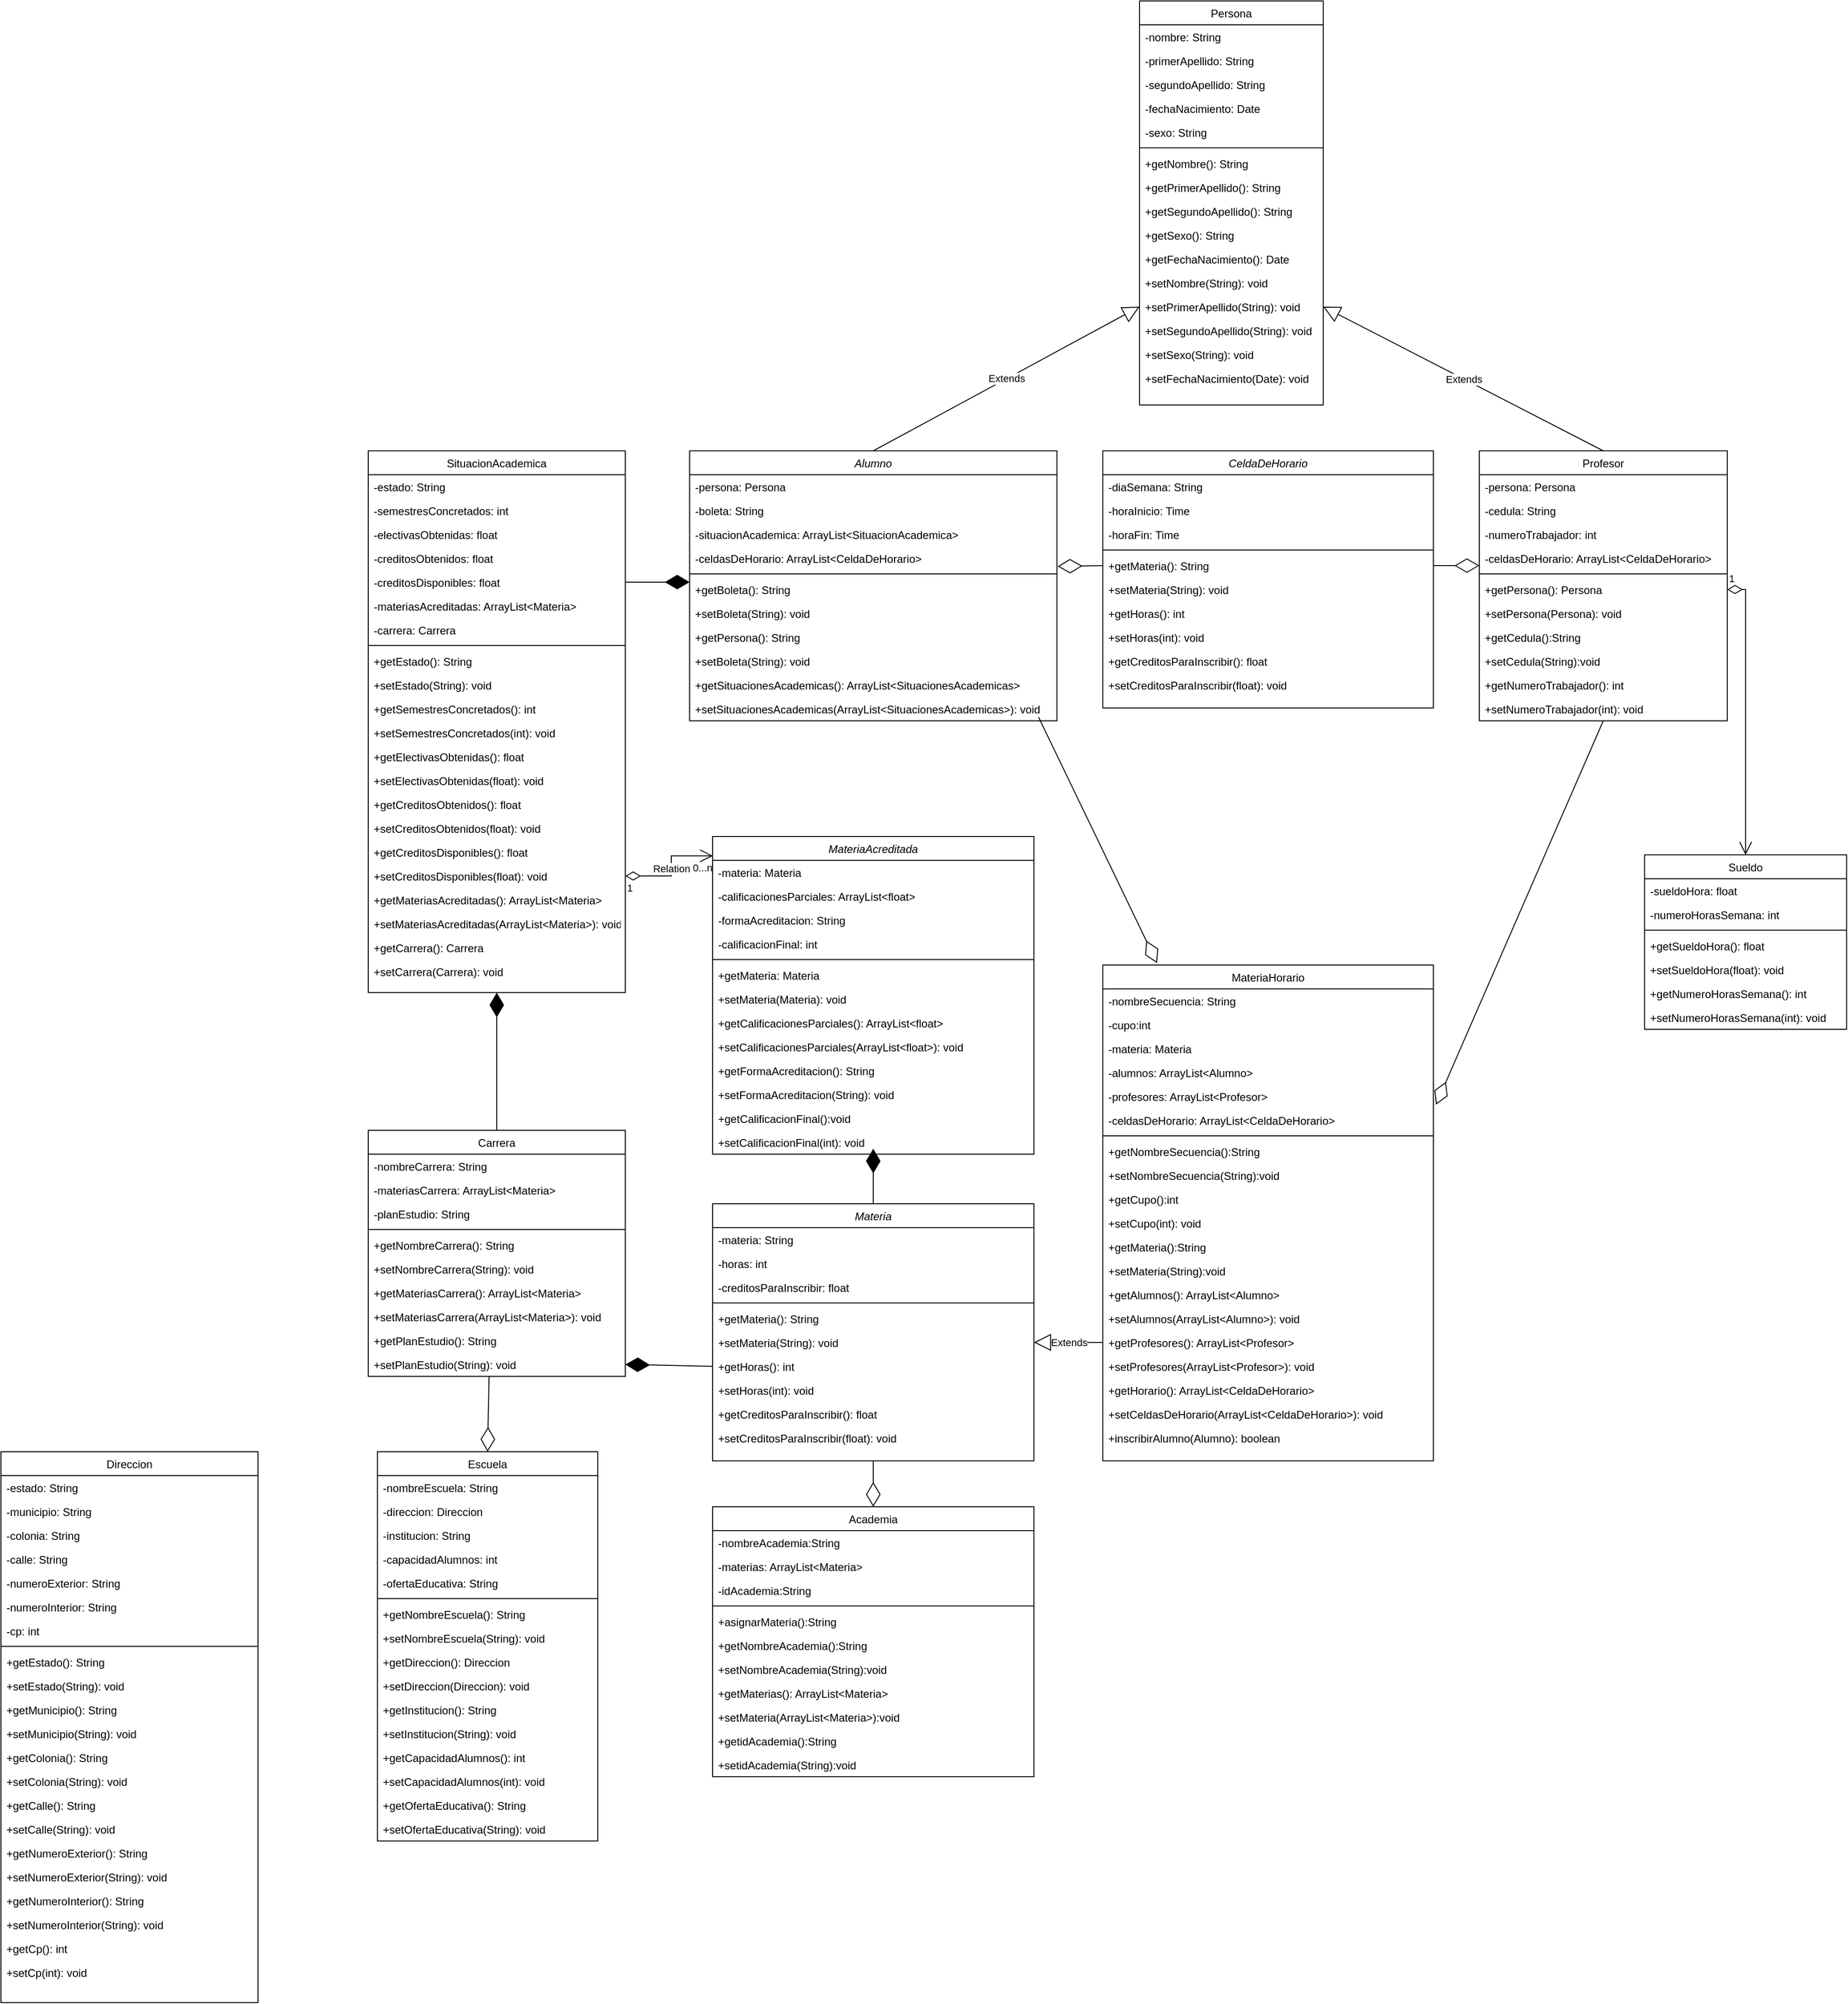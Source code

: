 <mxfile version="16.6.4" type="github">
  <diagram id="C5RBs43oDa-KdzZeNtuy" name="Page-1">
    <mxGraphModel dx="2467" dy="2761" grid="1" gridSize="10" guides="1" tooltips="1" connect="1" arrows="1" fold="1" page="1" pageScale="1" pageWidth="827" pageHeight="1169" math="0" shadow="0">
      <root>
        <mxCell id="WIyWlLk6GJQsqaUBKTNV-0" />
        <mxCell id="WIyWlLk6GJQsqaUBKTNV-1" parent="WIyWlLk6GJQsqaUBKTNV-0" />
        <mxCell id="zkfFHV4jXpPFQw0GAbJ--0" value="Alumno" style="swimlane;fontStyle=2;align=center;verticalAlign=top;childLayout=stackLayout;horizontal=1;startSize=26;horizontalStack=0;resizeParent=1;resizeLast=0;collapsible=1;marginBottom=0;rounded=0;shadow=0;strokeWidth=1;" parent="WIyWlLk6GJQsqaUBKTNV-1" vertex="1">
          <mxGeometry x="-130" y="-1720" width="400" height="294" as="geometry">
            <mxRectangle x="230" y="140" width="160" height="26" as="alternateBounds" />
          </mxGeometry>
        </mxCell>
        <mxCell id="nGI5e1UyWYg2ksJG9FxK-27" value="-persona: Persona" style="text;align=left;verticalAlign=top;spacingLeft=4;spacingRight=4;overflow=hidden;rotatable=0;points=[[0,0.5],[1,0.5]];portConstraint=eastwest;rounded=0;shadow=0;html=0;" parent="zkfFHV4jXpPFQw0GAbJ--0" vertex="1">
          <mxGeometry y="26" width="400" height="26" as="geometry" />
        </mxCell>
        <mxCell id="mEsMpx2pqCaBneYiub_S-0" value="-boleta: String" style="text;align=left;verticalAlign=top;spacingLeft=4;spacingRight=4;overflow=hidden;rotatable=0;points=[[0,0.5],[1,0.5]];portConstraint=eastwest;rounded=0;shadow=0;html=0;" parent="zkfFHV4jXpPFQw0GAbJ--0" vertex="1">
          <mxGeometry y="52" width="400" height="26" as="geometry" />
        </mxCell>
        <mxCell id="9MpK-hw04iY9h_Ogdzxi-5" value="-situacionAcademica: ArrayList&lt;SituacionAcademica&gt;" style="text;align=left;verticalAlign=top;spacingLeft=4;spacingRight=4;overflow=hidden;rotatable=0;points=[[0,0.5],[1,0.5]];portConstraint=eastwest;rounded=0;shadow=0;html=0;" parent="zkfFHV4jXpPFQw0GAbJ--0" vertex="1">
          <mxGeometry y="78" width="400" height="26" as="geometry" />
        </mxCell>
        <mxCell id="-UYvQyZ7zMGwkuYEwKRm-173" value="-celdasDeHorario: ArrayList&lt;CeldaDeHorario&gt;" style="text;align=left;verticalAlign=top;spacingLeft=4;spacingRight=4;overflow=hidden;rotatable=0;points=[[0,0.5],[1,0.5]];portConstraint=eastwest;rounded=0;shadow=0;html=0;" vertex="1" parent="zkfFHV4jXpPFQw0GAbJ--0">
          <mxGeometry y="104" width="400" height="26" as="geometry" />
        </mxCell>
        <mxCell id="zkfFHV4jXpPFQw0GAbJ--4" value="" style="line;html=1;strokeWidth=1;align=left;verticalAlign=middle;spacingTop=-1;spacingLeft=3;spacingRight=3;rotatable=0;labelPosition=right;points=[];portConstraint=eastwest;" parent="zkfFHV4jXpPFQw0GAbJ--0" vertex="1">
          <mxGeometry y="130" width="400" height="8" as="geometry" />
        </mxCell>
        <mxCell id="9MpK-hw04iY9h_Ogdzxi-11" value="+getBoleta(): String" style="text;align=left;verticalAlign=top;spacingLeft=4;spacingRight=4;overflow=hidden;rotatable=0;points=[[0,0.5],[1,0.5]];portConstraint=eastwest;rounded=0;shadow=0;html=0;" parent="zkfFHV4jXpPFQw0GAbJ--0" vertex="1">
          <mxGeometry y="138" width="400" height="26" as="geometry" />
        </mxCell>
        <mxCell id="9MpK-hw04iY9h_Ogdzxi-6" value="+setBoleta(String): void" style="text;align=left;verticalAlign=top;spacingLeft=4;spacingRight=4;overflow=hidden;rotatable=0;points=[[0,0.5],[1,0.5]];portConstraint=eastwest;rounded=0;shadow=0;html=0;" parent="zkfFHV4jXpPFQw0GAbJ--0" vertex="1">
          <mxGeometry y="164" width="400" height="26" as="geometry" />
        </mxCell>
        <mxCell id="-UYvQyZ7zMGwkuYEwKRm-19" value="+getPersona(): String" style="text;align=left;verticalAlign=top;spacingLeft=4;spacingRight=4;overflow=hidden;rotatable=0;points=[[0,0.5],[1,0.5]];portConstraint=eastwest;rounded=0;shadow=0;html=0;" vertex="1" parent="zkfFHV4jXpPFQw0GAbJ--0">
          <mxGeometry y="190" width="400" height="26" as="geometry" />
        </mxCell>
        <mxCell id="-UYvQyZ7zMGwkuYEwKRm-20" value="+setBoleta(String): void" style="text;align=left;verticalAlign=top;spacingLeft=4;spacingRight=4;overflow=hidden;rotatable=0;points=[[0,0.5],[1,0.5]];portConstraint=eastwest;rounded=0;shadow=0;html=0;" vertex="1" parent="zkfFHV4jXpPFQw0GAbJ--0">
          <mxGeometry y="216" width="400" height="26" as="geometry" />
        </mxCell>
        <mxCell id="-UYvQyZ7zMGwkuYEwKRm-21" value="+getSituacionesAcademicas(): ArrayList&lt;SituacionesAcademicas&gt;" style="text;align=left;verticalAlign=top;spacingLeft=4;spacingRight=4;overflow=hidden;rotatable=0;points=[[0,0.5],[1,0.5]];portConstraint=eastwest;rounded=0;shadow=0;html=0;" vertex="1" parent="zkfFHV4jXpPFQw0GAbJ--0">
          <mxGeometry y="242" width="400" height="26" as="geometry" />
        </mxCell>
        <mxCell id="-UYvQyZ7zMGwkuYEwKRm-22" value="+setSituacionesAcademicas(ArrayList&lt;SituacionesAcademicas&gt;): void" style="text;align=left;verticalAlign=top;spacingLeft=4;spacingRight=4;overflow=hidden;rotatable=0;points=[[0,0.5],[1,0.5]];portConstraint=eastwest;rounded=0;shadow=0;html=0;" vertex="1" parent="zkfFHV4jXpPFQw0GAbJ--0">
          <mxGeometry y="268" width="400" height="26" as="geometry" />
        </mxCell>
        <mxCell id="zkfFHV4jXpPFQw0GAbJ--6" value="MateriaHorario" style="swimlane;fontStyle=0;align=center;verticalAlign=top;childLayout=stackLayout;horizontal=1;startSize=26;horizontalStack=0;resizeParent=1;resizeLast=0;collapsible=1;marginBottom=0;rounded=0;shadow=0;strokeWidth=1;" parent="WIyWlLk6GJQsqaUBKTNV-1" vertex="1">
          <mxGeometry x="320" y="-1160" width="360" height="540" as="geometry">
            <mxRectangle x="130" y="380" width="160" height="26" as="alternateBounds" />
          </mxGeometry>
        </mxCell>
        <mxCell id="zkfFHV4jXpPFQw0GAbJ--8" value="-nombreSecuencia: String" style="text;align=left;verticalAlign=top;spacingLeft=4;spacingRight=4;overflow=hidden;rotatable=0;points=[[0,0.5],[1,0.5]];portConstraint=eastwest;rounded=0;shadow=0;html=0;" parent="zkfFHV4jXpPFQw0GAbJ--6" vertex="1">
          <mxGeometry y="26" width="360" height="26" as="geometry" />
        </mxCell>
        <mxCell id="zkfFHV4jXpPFQw0GAbJ--7" value="-cupo:int" style="text;align=left;verticalAlign=top;spacingLeft=4;spacingRight=4;overflow=hidden;rotatable=0;points=[[0,0.5],[1,0.5]];portConstraint=eastwest;" parent="zkfFHV4jXpPFQw0GAbJ--6" vertex="1">
          <mxGeometry y="52" width="360" height="26" as="geometry" />
        </mxCell>
        <mxCell id="yTlDDd_6zAuDjH4jL7dq-10" value="-materia: Materia" style="text;align=left;verticalAlign=top;spacingLeft=4;spacingRight=4;overflow=hidden;rotatable=0;points=[[0,0.5],[1,0.5]];portConstraint=eastwest;rounded=0;shadow=0;html=0;" parent="zkfFHV4jXpPFQw0GAbJ--6" vertex="1">
          <mxGeometry y="78" width="360" height="26" as="geometry" />
        </mxCell>
        <mxCell id="yTlDDd_6zAuDjH4jL7dq-12" value="-alumnos: ArrayList&lt;Alumno&gt;" style="text;align=left;verticalAlign=top;spacingLeft=4;spacingRight=4;overflow=hidden;rotatable=0;points=[[0,0.5],[1,0.5]];portConstraint=eastwest;rounded=0;shadow=0;html=0;" parent="zkfFHV4jXpPFQw0GAbJ--6" vertex="1">
          <mxGeometry y="104" width="360" height="26" as="geometry" />
        </mxCell>
        <mxCell id="-UYvQyZ7zMGwkuYEwKRm-94" value="-profesores: ArrayList&lt;Profesor&gt;" style="text;align=left;verticalAlign=top;spacingLeft=4;spacingRight=4;overflow=hidden;rotatable=0;points=[[0,0.5],[1,0.5]];portConstraint=eastwest;rounded=0;shadow=0;html=0;" vertex="1" parent="zkfFHV4jXpPFQw0GAbJ--6">
          <mxGeometry y="130" width="360" height="26" as="geometry" />
        </mxCell>
        <mxCell id="-UYvQyZ7zMGwkuYEwKRm-95" value="-celdasDeHorario: ArrayList&lt;CeldaDeHorario&gt;" style="text;align=left;verticalAlign=top;spacingLeft=4;spacingRight=4;overflow=hidden;rotatable=0;points=[[0,0.5],[1,0.5]];portConstraint=eastwest;rounded=0;shadow=0;html=0;" vertex="1" parent="zkfFHV4jXpPFQw0GAbJ--6">
          <mxGeometry y="156" width="360" height="26" as="geometry" />
        </mxCell>
        <mxCell id="zkfFHV4jXpPFQw0GAbJ--9" value="" style="line;html=1;strokeWidth=1;align=left;verticalAlign=middle;spacingTop=-1;spacingLeft=3;spacingRight=3;rotatable=0;labelPosition=right;points=[];portConstraint=eastwest;" parent="zkfFHV4jXpPFQw0GAbJ--6" vertex="1">
          <mxGeometry y="182" width="360" height="8" as="geometry" />
        </mxCell>
        <mxCell id="yTlDDd_6zAuDjH4jL7dq-11" value="+getNombreSecuencia():String" style="text;align=left;verticalAlign=top;spacingLeft=4;spacingRight=4;overflow=hidden;rotatable=0;points=[[0,0.5],[1,0.5]];portConstraint=eastwest;fontStyle=0" parent="zkfFHV4jXpPFQw0GAbJ--6" vertex="1">
          <mxGeometry y="190" width="360" height="26" as="geometry" />
        </mxCell>
        <mxCell id="zkfFHV4jXpPFQw0GAbJ--10" value="+setNombreSecuencia(String):void" style="text;align=left;verticalAlign=top;spacingLeft=4;spacingRight=4;overflow=hidden;rotatable=0;points=[[0,0.5],[1,0.5]];portConstraint=eastwest;fontStyle=0" parent="zkfFHV4jXpPFQw0GAbJ--6" vertex="1">
          <mxGeometry y="216" width="360" height="26" as="geometry" />
        </mxCell>
        <mxCell id="zkfFHV4jXpPFQw0GAbJ--11" value="+getCupo():int" style="text;align=left;verticalAlign=top;spacingLeft=4;spacingRight=4;overflow=hidden;rotatable=0;points=[[0,0.5],[1,0.5]];portConstraint=eastwest;" parent="zkfFHV4jXpPFQw0GAbJ--6" vertex="1">
          <mxGeometry y="242" width="360" height="26" as="geometry" />
        </mxCell>
        <mxCell id="lx0XnHlaVQ32rmV-rb9W-14" value="+setCupo(int): void" style="text;align=left;verticalAlign=top;spacingLeft=4;spacingRight=4;overflow=hidden;rotatable=0;points=[[0,0.5],[1,0.5]];portConstraint=eastwest;" parent="zkfFHV4jXpPFQw0GAbJ--6" vertex="1">
          <mxGeometry y="268" width="360" height="26" as="geometry" />
        </mxCell>
        <mxCell id="bSlE8qbJm2oqBHMc-JgC-0" value="+getMateria():String" style="text;align=left;verticalAlign=top;spacingLeft=4;spacingRight=4;overflow=hidden;rotatable=0;points=[[0,0.5],[1,0.5]];portConstraint=eastwest;" parent="zkfFHV4jXpPFQw0GAbJ--6" vertex="1">
          <mxGeometry y="294" width="360" height="26" as="geometry" />
        </mxCell>
        <mxCell id="bSlE8qbJm2oqBHMc-JgC-1" value="+setMateria(String):void" style="text;align=left;verticalAlign=top;spacingLeft=4;spacingRight=4;overflow=hidden;rotatable=0;points=[[0,0.5],[1,0.5]];portConstraint=eastwest;" parent="zkfFHV4jXpPFQw0GAbJ--6" vertex="1">
          <mxGeometry y="320" width="360" height="26" as="geometry" />
        </mxCell>
        <mxCell id="bSlE8qbJm2oqBHMc-JgC-2" value="+getAlumnos(): ArrayList&lt;Alumno&gt;" style="text;align=left;verticalAlign=top;spacingLeft=4;spacingRight=4;overflow=hidden;rotatable=0;points=[[0,0.5],[1,0.5]];portConstraint=eastwest;" parent="zkfFHV4jXpPFQw0GAbJ--6" vertex="1">
          <mxGeometry y="346" width="360" height="26" as="geometry" />
        </mxCell>
        <mxCell id="bSlE8qbJm2oqBHMc-JgC-3" value="+setAlumnos(ArrayList&lt;Alumno&gt;): void" style="text;align=left;verticalAlign=top;spacingLeft=4;spacingRight=4;overflow=hidden;rotatable=0;points=[[0,0.5],[1,0.5]];portConstraint=eastwest;" parent="zkfFHV4jXpPFQw0GAbJ--6" vertex="1">
          <mxGeometry y="372" width="360" height="26" as="geometry" />
        </mxCell>
        <mxCell id="-UYvQyZ7zMGwkuYEwKRm-96" value="+getProfesores(): ArrayList&lt;Profesor&gt;" style="text;align=left;verticalAlign=top;spacingLeft=4;spacingRight=4;overflow=hidden;rotatable=0;points=[[0,0.5],[1,0.5]];portConstraint=eastwest;" vertex="1" parent="zkfFHV4jXpPFQw0GAbJ--6">
          <mxGeometry y="398" width="360" height="26" as="geometry" />
        </mxCell>
        <mxCell id="-UYvQyZ7zMGwkuYEwKRm-97" value="+setProfesores(ArrayList&lt;Profesor&gt;): void" style="text;align=left;verticalAlign=top;spacingLeft=4;spacingRight=4;overflow=hidden;rotatable=0;points=[[0,0.5],[1,0.5]];portConstraint=eastwest;" vertex="1" parent="zkfFHV4jXpPFQw0GAbJ--6">
          <mxGeometry y="424" width="360" height="26" as="geometry" />
        </mxCell>
        <mxCell id="-UYvQyZ7zMGwkuYEwKRm-98" value="+getHorario(): ArrayList&lt;CeldaDeHorario&gt;" style="text;align=left;verticalAlign=top;spacingLeft=4;spacingRight=4;overflow=hidden;rotatable=0;points=[[0,0.5],[1,0.5]];portConstraint=eastwest;" vertex="1" parent="zkfFHV4jXpPFQw0GAbJ--6">
          <mxGeometry y="450" width="360" height="26" as="geometry" />
        </mxCell>
        <mxCell id="-UYvQyZ7zMGwkuYEwKRm-99" value="+setCeldasDeHorario(ArrayList&lt;CeldaDeHorario&gt;): void" style="text;align=left;verticalAlign=top;spacingLeft=4;spacingRight=4;overflow=hidden;rotatable=0;points=[[0,0.5],[1,0.5]];portConstraint=eastwest;" vertex="1" parent="zkfFHV4jXpPFQw0GAbJ--6">
          <mxGeometry y="476" width="360" height="26" as="geometry" />
        </mxCell>
        <mxCell id="lx0XnHlaVQ32rmV-rb9W-15" value="+inscribirAlumno(Alumno): boolean" style="text;align=left;verticalAlign=top;spacingLeft=4;spacingRight=4;overflow=hidden;rotatable=0;points=[[0,0.5],[1,0.5]];portConstraint=eastwest;" parent="zkfFHV4jXpPFQw0GAbJ--6" vertex="1">
          <mxGeometry y="502" width="360" height="26" as="geometry" />
        </mxCell>
        <mxCell id="zkfFHV4jXpPFQw0GAbJ--13" value="Profesor" style="swimlane;fontStyle=0;align=center;verticalAlign=top;childLayout=stackLayout;horizontal=1;startSize=26;horizontalStack=0;resizeParent=1;resizeLast=0;collapsible=1;marginBottom=0;rounded=0;shadow=0;strokeWidth=1;" parent="WIyWlLk6GJQsqaUBKTNV-1" vertex="1">
          <mxGeometry x="730" y="-1720" width="270" height="294" as="geometry">
            <mxRectangle x="340" y="380" width="170" height="26" as="alternateBounds" />
          </mxGeometry>
        </mxCell>
        <mxCell id="zkfFHV4jXpPFQw0GAbJ--14" value="-persona: Persona" style="text;align=left;verticalAlign=top;spacingLeft=4;spacingRight=4;overflow=hidden;rotatable=0;points=[[0,0.5],[1,0.5]];portConstraint=eastwest;" parent="zkfFHV4jXpPFQw0GAbJ--13" vertex="1">
          <mxGeometry y="26" width="270" height="26" as="geometry" />
        </mxCell>
        <mxCell id="-iGM_5B9Lxvq1E4XE7PT-1" value="-cedula: String" style="text;align=left;verticalAlign=top;spacingLeft=4;spacingRight=4;overflow=hidden;rotatable=0;points=[[0,0.5],[1,0.5]];portConstraint=eastwest;" parent="zkfFHV4jXpPFQw0GAbJ--13" vertex="1">
          <mxGeometry y="52" width="270" height="26" as="geometry" />
        </mxCell>
        <mxCell id="nGI5e1UyWYg2ksJG9FxK-23" value="-numeroTrabajador: int" style="text;align=left;verticalAlign=top;spacingLeft=4;spacingRight=4;overflow=hidden;rotatable=0;points=[[0,0.5],[1,0.5]];portConstraint=eastwest;" parent="zkfFHV4jXpPFQw0GAbJ--13" vertex="1">
          <mxGeometry y="78" width="270" height="26" as="geometry" />
        </mxCell>
        <mxCell id="-UYvQyZ7zMGwkuYEwKRm-174" value="-celdasDeHorario: ArrayList&lt;CeldaDeHorario&gt;" style="text;align=left;verticalAlign=top;spacingLeft=4;spacingRight=4;overflow=hidden;rotatable=0;points=[[0,0.5],[1,0.5]];portConstraint=eastwest;rounded=0;shadow=0;html=0;" vertex="1" parent="zkfFHV4jXpPFQw0GAbJ--13">
          <mxGeometry y="104" width="270" height="26" as="geometry" />
        </mxCell>
        <mxCell id="zkfFHV4jXpPFQw0GAbJ--15" value="" style="line;html=1;strokeWidth=1;align=left;verticalAlign=middle;spacingTop=-1;spacingLeft=3;spacingRight=3;rotatable=0;labelPosition=right;points=[];portConstraint=eastwest;" parent="zkfFHV4jXpPFQw0GAbJ--13" vertex="1">
          <mxGeometry y="130" width="270" height="8" as="geometry" />
        </mxCell>
        <mxCell id="yTlDDd_6zAuDjH4jL7dq-3" value="+getPersona(): Persona&#xa;" style="text;align=left;verticalAlign=top;spacingLeft=4;spacingRight=4;overflow=hidden;rotatable=0;points=[[0,0.5],[1,0.5]];portConstraint=eastwest;" parent="zkfFHV4jXpPFQw0GAbJ--13" vertex="1">
          <mxGeometry y="138" width="270" height="26" as="geometry" />
        </mxCell>
        <mxCell id="yTlDDd_6zAuDjH4jL7dq-4" value="+setPersona(Persona): void" style="text;align=left;verticalAlign=top;spacingLeft=4;spacingRight=4;overflow=hidden;rotatable=0;points=[[0,0.5],[1,0.5]];portConstraint=eastwest;" parent="zkfFHV4jXpPFQw0GAbJ--13" vertex="1">
          <mxGeometry y="164" width="270" height="26" as="geometry" />
        </mxCell>
        <mxCell id="nGI5e1UyWYg2ksJG9FxK-21" value="+getCedula():String&#xa;" style="text;align=left;verticalAlign=top;spacingLeft=4;spacingRight=4;overflow=hidden;rotatable=0;points=[[0,0.5],[1,0.5]];portConstraint=eastwest;" parent="zkfFHV4jXpPFQw0GAbJ--13" vertex="1">
          <mxGeometry y="190" width="270" height="26" as="geometry" />
        </mxCell>
        <mxCell id="nGI5e1UyWYg2ksJG9FxK-22" value="+setCedula(String):void" style="text;align=left;verticalAlign=top;spacingLeft=4;spacingRight=4;overflow=hidden;rotatable=0;points=[[0,0.5],[1,0.5]];portConstraint=eastwest;" parent="zkfFHV4jXpPFQw0GAbJ--13" vertex="1">
          <mxGeometry y="216" width="270" height="26" as="geometry" />
        </mxCell>
        <mxCell id="nGI5e1UyWYg2ksJG9FxK-25" value="+getNumeroTrabajador(): int" style="text;align=left;verticalAlign=top;spacingLeft=4;spacingRight=4;overflow=hidden;rotatable=0;points=[[0,0.5],[1,0.5]];portConstraint=eastwest;" parent="zkfFHV4jXpPFQw0GAbJ--13" vertex="1">
          <mxGeometry y="242" width="270" height="26" as="geometry" />
        </mxCell>
        <mxCell id="nGI5e1UyWYg2ksJG9FxK-26" value="+setNumeroTrabajador(int): void" style="text;align=left;verticalAlign=top;spacingLeft=4;spacingRight=4;overflow=hidden;rotatable=0;points=[[0,0.5],[1,0.5]];portConstraint=eastwest;" parent="zkfFHV4jXpPFQw0GAbJ--13" vertex="1">
          <mxGeometry y="268" width="270" height="26" as="geometry" />
        </mxCell>
        <mxCell id="zkfFHV4jXpPFQw0GAbJ--17" value="Carrera" style="swimlane;fontStyle=0;align=center;verticalAlign=top;childLayout=stackLayout;horizontal=1;startSize=26;horizontalStack=0;resizeParent=1;resizeLast=0;collapsible=1;marginBottom=0;rounded=0;shadow=0;strokeWidth=1;" parent="WIyWlLk6GJQsqaUBKTNV-1" vertex="1">
          <mxGeometry x="-480" y="-980" width="280" height="268" as="geometry">
            <mxRectangle x="550" y="140" width="160" height="26" as="alternateBounds" />
          </mxGeometry>
        </mxCell>
        <mxCell id="zkfFHV4jXpPFQw0GAbJ--18" value="-nombreCarrera: String" style="text;align=left;verticalAlign=top;spacingLeft=4;spacingRight=4;overflow=hidden;rotatable=0;points=[[0,0.5],[1,0.5]];portConstraint=eastwest;" parent="zkfFHV4jXpPFQw0GAbJ--17" vertex="1">
          <mxGeometry y="26" width="280" height="26" as="geometry" />
        </mxCell>
        <mxCell id="zkfFHV4jXpPFQw0GAbJ--19" value="-materiasCarrera: ArrayList&lt;Materia&gt;" style="text;align=left;verticalAlign=top;spacingLeft=4;spacingRight=4;overflow=hidden;rotatable=0;points=[[0,0.5],[1,0.5]];portConstraint=eastwest;rounded=0;shadow=0;html=0;" parent="zkfFHV4jXpPFQw0GAbJ--17" vertex="1">
          <mxGeometry y="52" width="280" height="26" as="geometry" />
        </mxCell>
        <mxCell id="-UYvQyZ7zMGwkuYEwKRm-79" value="-planEstudio: String" style="text;align=left;verticalAlign=top;spacingLeft=4;spacingRight=4;overflow=hidden;rotatable=0;points=[[0,0.5],[1,0.5]];portConstraint=eastwest;rounded=0;shadow=0;html=0;" vertex="1" parent="zkfFHV4jXpPFQw0GAbJ--17">
          <mxGeometry y="78" width="280" height="26" as="geometry" />
        </mxCell>
        <mxCell id="zkfFHV4jXpPFQw0GAbJ--23" value="" style="line;html=1;strokeWidth=1;align=left;verticalAlign=middle;spacingTop=-1;spacingLeft=3;spacingRight=3;rotatable=0;labelPosition=right;points=[];portConstraint=eastwest;" parent="zkfFHV4jXpPFQw0GAbJ--17" vertex="1">
          <mxGeometry y="104" width="280" height="8" as="geometry" />
        </mxCell>
        <mxCell id="-UYvQyZ7zMGwkuYEwKRm-80" value="+getNombreCarrera(): String" style="text;align=left;verticalAlign=top;spacingLeft=4;spacingRight=4;overflow=hidden;rotatable=0;points=[[0,0.5],[1,0.5]];portConstraint=eastwest;rounded=0;shadow=0;html=0;" vertex="1" parent="zkfFHV4jXpPFQw0GAbJ--17">
          <mxGeometry y="112" width="280" height="26" as="geometry" />
        </mxCell>
        <mxCell id="-UYvQyZ7zMGwkuYEwKRm-86" value="+setNombreCarrera(String): void" style="text;align=left;verticalAlign=top;spacingLeft=4;spacingRight=4;overflow=hidden;rotatable=0;points=[[0,0.5],[1,0.5]];portConstraint=eastwest;rounded=0;shadow=0;html=0;" vertex="1" parent="zkfFHV4jXpPFQw0GAbJ--17">
          <mxGeometry y="138" width="280" height="26" as="geometry" />
        </mxCell>
        <mxCell id="-UYvQyZ7zMGwkuYEwKRm-85" value="+getMateriasCarrera(): ArrayList&lt;Materia&gt;" style="text;align=left;verticalAlign=top;spacingLeft=4;spacingRight=4;overflow=hidden;rotatable=0;points=[[0,0.5],[1,0.5]];portConstraint=eastwest;rounded=0;shadow=0;html=0;" vertex="1" parent="zkfFHV4jXpPFQw0GAbJ--17">
          <mxGeometry y="164" width="280" height="26" as="geometry" />
        </mxCell>
        <mxCell id="-UYvQyZ7zMGwkuYEwKRm-84" value="+setMateriasCarrera(ArrayList&lt;Materia&gt;): void" style="text;align=left;verticalAlign=top;spacingLeft=4;spacingRight=4;overflow=hidden;rotatable=0;points=[[0,0.5],[1,0.5]];portConstraint=eastwest;rounded=0;shadow=0;html=0;" vertex="1" parent="zkfFHV4jXpPFQw0GAbJ--17">
          <mxGeometry y="190" width="280" height="26" as="geometry" />
        </mxCell>
        <mxCell id="-UYvQyZ7zMGwkuYEwKRm-83" value="+getPlanEstudio(): String" style="text;align=left;verticalAlign=top;spacingLeft=4;spacingRight=4;overflow=hidden;rotatable=0;points=[[0,0.5],[1,0.5]];portConstraint=eastwest;rounded=0;shadow=0;html=0;" vertex="1" parent="zkfFHV4jXpPFQw0GAbJ--17">
          <mxGeometry y="216" width="280" height="26" as="geometry" />
        </mxCell>
        <mxCell id="-UYvQyZ7zMGwkuYEwKRm-81" value="+setPlanEstudio(String): void" style="text;align=left;verticalAlign=top;spacingLeft=4;spacingRight=4;overflow=hidden;rotatable=0;points=[[0,0.5],[1,0.5]];portConstraint=eastwest;rounded=0;shadow=0;html=0;" vertex="1" parent="zkfFHV4jXpPFQw0GAbJ--17">
          <mxGeometry y="242" width="280" height="26" as="geometry" />
        </mxCell>
        <mxCell id="lx0XnHlaVQ32rmV-rb9W-0" value="Academia" style="swimlane;fontStyle=0;align=center;verticalAlign=top;childLayout=stackLayout;horizontal=1;startSize=26;horizontalStack=0;resizeParent=1;resizeLast=0;collapsible=1;marginBottom=0;rounded=0;shadow=0;strokeWidth=1;" parent="WIyWlLk6GJQsqaUBKTNV-1" vertex="1">
          <mxGeometry x="-105" y="-570" width="350" height="294" as="geometry">
            <mxRectangle x="550" y="140" width="160" height="26" as="alternateBounds" />
          </mxGeometry>
        </mxCell>
        <mxCell id="lx0XnHlaVQ32rmV-rb9W-1" value="-nombreAcademia:String" style="text;align=left;verticalAlign=top;spacingLeft=4;spacingRight=4;overflow=hidden;rotatable=0;points=[[0,0.5],[1,0.5]];portConstraint=eastwest;" parent="lx0XnHlaVQ32rmV-rb9W-0" vertex="1">
          <mxGeometry y="26" width="350" height="26" as="geometry" />
        </mxCell>
        <mxCell id="lx0XnHlaVQ32rmV-rb9W-7" value="-materias: ArrayList&lt;Materia&gt;" style="text;align=left;verticalAlign=top;spacingLeft=4;spacingRight=4;overflow=hidden;rotatable=0;points=[[0,0.5],[1,0.5]];portConstraint=eastwest;rounded=0;shadow=0;html=0;" parent="lx0XnHlaVQ32rmV-rb9W-0" vertex="1">
          <mxGeometry y="52" width="350" height="26" as="geometry" />
        </mxCell>
        <mxCell id="lx0XnHlaVQ32rmV-rb9W-2" value="-idAcademia:String" style="text;align=left;verticalAlign=top;spacingLeft=4;spacingRight=4;overflow=hidden;rotatable=0;points=[[0,0.5],[1,0.5]];portConstraint=eastwest;rounded=0;shadow=0;html=0;" parent="lx0XnHlaVQ32rmV-rb9W-0" vertex="1">
          <mxGeometry y="78" width="350" height="26" as="geometry" />
        </mxCell>
        <mxCell id="lx0XnHlaVQ32rmV-rb9W-3" value="" style="line;html=1;strokeWidth=1;align=left;verticalAlign=middle;spacingTop=-1;spacingLeft=3;spacingRight=3;rotatable=0;labelPosition=right;points=[];portConstraint=eastwest;" parent="lx0XnHlaVQ32rmV-rb9W-0" vertex="1">
          <mxGeometry y="104" width="350" height="8" as="geometry" />
        </mxCell>
        <mxCell id="lx0XnHlaVQ32rmV-rb9W-4" value="+asignarMateria():String" style="text;align=left;verticalAlign=top;spacingLeft=4;spacingRight=4;overflow=hidden;rotatable=0;points=[[0,0.5],[1,0.5]];portConstraint=eastwest;" parent="lx0XnHlaVQ32rmV-rb9W-0" vertex="1">
          <mxGeometry y="112" width="350" height="26" as="geometry" />
        </mxCell>
        <mxCell id="lx0XnHlaVQ32rmV-rb9W-8" value="+getNombreAcademia():String&#xa;" style="text;align=left;verticalAlign=top;spacingLeft=4;spacingRight=4;overflow=hidden;rotatable=0;points=[[0,0.5],[1,0.5]];portConstraint=eastwest;" parent="lx0XnHlaVQ32rmV-rb9W-0" vertex="1">
          <mxGeometry y="138" width="350" height="26" as="geometry" />
        </mxCell>
        <mxCell id="lx0XnHlaVQ32rmV-rb9W-9" value="+setNombreAcademia(String):void" style="text;align=left;verticalAlign=top;spacingLeft=4;spacingRight=4;overflow=hidden;rotatable=0;points=[[0,0.5],[1,0.5]];portConstraint=eastwest;" parent="lx0XnHlaVQ32rmV-rb9W-0" vertex="1">
          <mxGeometry y="164" width="350" height="26" as="geometry" />
        </mxCell>
        <mxCell id="lx0XnHlaVQ32rmV-rb9W-10" value="+getMaterias(): ArrayList&lt;Materia&gt;&#xa;" style="text;align=left;verticalAlign=top;spacingLeft=4;spacingRight=4;overflow=hidden;rotatable=0;points=[[0,0.5],[1,0.5]];portConstraint=eastwest;" parent="lx0XnHlaVQ32rmV-rb9W-0" vertex="1">
          <mxGeometry y="190" width="350" height="26" as="geometry" />
        </mxCell>
        <mxCell id="lx0XnHlaVQ32rmV-rb9W-11" value="+setMateria(ArrayList&lt;Materia&gt;):void" style="text;align=left;verticalAlign=top;spacingLeft=4;spacingRight=4;overflow=hidden;rotatable=0;points=[[0,0.5],[1,0.5]];portConstraint=eastwest;" parent="lx0XnHlaVQ32rmV-rb9W-0" vertex="1">
          <mxGeometry y="216" width="350" height="26" as="geometry" />
        </mxCell>
        <mxCell id="lx0XnHlaVQ32rmV-rb9W-13" value="+getidAcademia():String&#xa;" style="text;align=left;verticalAlign=top;spacingLeft=4;spacingRight=4;overflow=hidden;rotatable=0;points=[[0,0.5],[1,0.5]];portConstraint=eastwest;" parent="lx0XnHlaVQ32rmV-rb9W-0" vertex="1">
          <mxGeometry y="242" width="350" height="26" as="geometry" />
        </mxCell>
        <mxCell id="lx0XnHlaVQ32rmV-rb9W-12" value="+setidAcademia(String):void" style="text;align=left;verticalAlign=top;spacingLeft=4;spacingRight=4;overflow=hidden;rotatable=0;points=[[0,0.5],[1,0.5]];portConstraint=eastwest;" parent="lx0XnHlaVQ32rmV-rb9W-0" vertex="1">
          <mxGeometry y="268" width="350" height="26" as="geometry" />
        </mxCell>
        <mxCell id="nGI5e1UyWYg2ksJG9FxK-0" value="Persona" style="swimlane;fontStyle=0;align=center;verticalAlign=top;childLayout=stackLayout;horizontal=1;startSize=26;horizontalStack=0;resizeParent=1;resizeLast=0;collapsible=1;marginBottom=0;rounded=0;shadow=0;strokeWidth=1;" parent="WIyWlLk6GJQsqaUBKTNV-1" vertex="1">
          <mxGeometry x="360" y="-2210" width="200" height="440" as="geometry">
            <mxRectangle x="550" y="140" width="160" height="26" as="alternateBounds" />
          </mxGeometry>
        </mxCell>
        <mxCell id="nGI5e1UyWYg2ksJG9FxK-12" value="-nombre: String" style="text;align=left;verticalAlign=top;spacingLeft=4;spacingRight=4;overflow=hidden;rotatable=0;points=[[0,0.5],[1,0.5]];portConstraint=eastwest;" parent="nGI5e1UyWYg2ksJG9FxK-0" vertex="1">
          <mxGeometry y="26" width="200" height="26" as="geometry" />
        </mxCell>
        <mxCell id="nGI5e1UyWYg2ksJG9FxK-1" value="-primerApellido: String" style="text;align=left;verticalAlign=top;spacingLeft=4;spacingRight=4;overflow=hidden;rotatable=0;points=[[0,0.5],[1,0.5]];portConstraint=eastwest;" parent="nGI5e1UyWYg2ksJG9FxK-0" vertex="1">
          <mxGeometry y="52" width="200" height="26" as="geometry" />
        </mxCell>
        <mxCell id="nGI5e1UyWYg2ksJG9FxK-7" value="-segundoApellido: String" style="text;align=left;verticalAlign=top;spacingLeft=4;spacingRight=4;overflow=hidden;rotatable=0;points=[[0,0.5],[1,0.5]];portConstraint=eastwest;" parent="nGI5e1UyWYg2ksJG9FxK-0" vertex="1">
          <mxGeometry y="78" width="200" height="26" as="geometry" />
        </mxCell>
        <mxCell id="nGI5e1UyWYg2ksJG9FxK-9" value="-fechaNacimiento: Date" style="text;align=left;verticalAlign=top;spacingLeft=4;spacingRight=4;overflow=hidden;rotatable=0;points=[[0,0.5],[1,0.5]];portConstraint=eastwest;" parent="nGI5e1UyWYg2ksJG9FxK-0" vertex="1">
          <mxGeometry y="104" width="200" height="26" as="geometry" />
        </mxCell>
        <mxCell id="nGI5e1UyWYg2ksJG9FxK-11" value="-sexo: String" style="text;align=left;verticalAlign=top;spacingLeft=4;spacingRight=4;overflow=hidden;rotatable=0;points=[[0,0.5],[1,0.5]];portConstraint=eastwest;" parent="nGI5e1UyWYg2ksJG9FxK-0" vertex="1">
          <mxGeometry y="130" width="200" height="26" as="geometry" />
        </mxCell>
        <mxCell id="nGI5e1UyWYg2ksJG9FxK-3" value="" style="line;html=1;strokeWidth=1;align=left;verticalAlign=middle;spacingTop=-1;spacingLeft=3;spacingRight=3;rotatable=0;labelPosition=right;points=[];portConstraint=eastwest;" parent="nGI5e1UyWYg2ksJG9FxK-0" vertex="1">
          <mxGeometry y="156" width="200" height="8" as="geometry" />
        </mxCell>
        <mxCell id="nGI5e1UyWYg2ksJG9FxK-4" value="+getNombre(): String" style="text;align=left;verticalAlign=top;spacingLeft=4;spacingRight=4;overflow=hidden;rotatable=0;points=[[0,0.5],[1,0.5]];portConstraint=eastwest;" parent="nGI5e1UyWYg2ksJG9FxK-0" vertex="1">
          <mxGeometry y="164" width="200" height="26" as="geometry" />
        </mxCell>
        <mxCell id="nGI5e1UyWYg2ksJG9FxK-5" value="+getPrimerApellido(): String" style="text;align=left;verticalAlign=top;spacingLeft=4;spacingRight=4;overflow=hidden;rotatable=0;points=[[0,0.5],[1,0.5]];portConstraint=eastwest;" parent="nGI5e1UyWYg2ksJG9FxK-0" vertex="1">
          <mxGeometry y="190" width="200" height="26" as="geometry" />
        </mxCell>
        <mxCell id="nGI5e1UyWYg2ksJG9FxK-6" value="+getSegundoApellido(): String" style="text;align=left;verticalAlign=top;spacingLeft=4;spacingRight=4;overflow=hidden;rotatable=0;points=[[0,0.5],[1,0.5]];portConstraint=eastwest;" parent="nGI5e1UyWYg2ksJG9FxK-0" vertex="1">
          <mxGeometry y="216" width="200" height="26" as="geometry" />
        </mxCell>
        <mxCell id="nGI5e1UyWYg2ksJG9FxK-13" value="+getSexo(): String" style="text;align=left;verticalAlign=top;spacingLeft=4;spacingRight=4;overflow=hidden;rotatable=0;points=[[0,0.5],[1,0.5]];portConstraint=eastwest;" parent="nGI5e1UyWYg2ksJG9FxK-0" vertex="1">
          <mxGeometry y="242" width="200" height="26" as="geometry" />
        </mxCell>
        <mxCell id="nGI5e1UyWYg2ksJG9FxK-14" value="+getFechaNacimiento(): Date" style="text;align=left;verticalAlign=top;spacingLeft=4;spacingRight=4;overflow=hidden;rotatable=0;points=[[0,0.5],[1,0.5]];portConstraint=eastwest;" parent="nGI5e1UyWYg2ksJG9FxK-0" vertex="1">
          <mxGeometry y="268" width="200" height="26" as="geometry" />
        </mxCell>
        <mxCell id="nGI5e1UyWYg2ksJG9FxK-15" value="+setNombre(String): void" style="text;align=left;verticalAlign=top;spacingLeft=4;spacingRight=4;overflow=hidden;rotatable=0;points=[[0,0.5],[1,0.5]];portConstraint=eastwest;" parent="nGI5e1UyWYg2ksJG9FxK-0" vertex="1">
          <mxGeometry y="294" width="200" height="26" as="geometry" />
        </mxCell>
        <mxCell id="nGI5e1UyWYg2ksJG9FxK-16" value="+setPrimerApellido(String): void" style="text;align=left;verticalAlign=top;spacingLeft=4;spacingRight=4;overflow=hidden;rotatable=0;points=[[0,0.5],[1,0.5]];portConstraint=eastwest;" parent="nGI5e1UyWYg2ksJG9FxK-0" vertex="1">
          <mxGeometry y="320" width="200" height="26" as="geometry" />
        </mxCell>
        <mxCell id="nGI5e1UyWYg2ksJG9FxK-17" value="+setSegundoApellido(String): void" style="text;align=left;verticalAlign=top;spacingLeft=4;spacingRight=4;overflow=hidden;rotatable=0;points=[[0,0.5],[1,0.5]];portConstraint=eastwest;" parent="nGI5e1UyWYg2ksJG9FxK-0" vertex="1">
          <mxGeometry y="346" width="200" height="26" as="geometry" />
        </mxCell>
        <mxCell id="nGI5e1UyWYg2ksJG9FxK-19" value="+setSexo(String): void" style="text;align=left;verticalAlign=top;spacingLeft=4;spacingRight=4;overflow=hidden;rotatable=0;points=[[0,0.5],[1,0.5]];portConstraint=eastwest;" parent="nGI5e1UyWYg2ksJG9FxK-0" vertex="1">
          <mxGeometry y="372" width="200" height="26" as="geometry" />
        </mxCell>
        <mxCell id="nGI5e1UyWYg2ksJG9FxK-18" value="+setFechaNacimiento(Date): void" style="text;align=left;verticalAlign=top;spacingLeft=4;spacingRight=4;overflow=hidden;rotatable=0;points=[[0,0.5],[1,0.5]];portConstraint=eastwest;" parent="nGI5e1UyWYg2ksJG9FxK-0" vertex="1">
          <mxGeometry y="398" width="200" height="26" as="geometry" />
        </mxCell>
        <mxCell id="nGI5e1UyWYg2ksJG9FxK-28" value="Sueldo" style="swimlane;fontStyle=0;align=center;verticalAlign=top;childLayout=stackLayout;horizontal=1;startSize=26;horizontalStack=0;resizeParent=1;resizeLast=0;collapsible=1;marginBottom=0;rounded=0;shadow=0;strokeWidth=1;" parent="WIyWlLk6GJQsqaUBKTNV-1" vertex="1">
          <mxGeometry x="910" y="-1280" width="220" height="190" as="geometry">
            <mxRectangle x="340" y="380" width="170" height="26" as="alternateBounds" />
          </mxGeometry>
        </mxCell>
        <mxCell id="nGI5e1UyWYg2ksJG9FxK-29" value="-sueldoHora: float" style="text;align=left;verticalAlign=top;spacingLeft=4;spacingRight=4;overflow=hidden;rotatable=0;points=[[0,0.5],[1,0.5]];portConstraint=eastwest;" parent="nGI5e1UyWYg2ksJG9FxK-28" vertex="1">
          <mxGeometry y="26" width="220" height="26" as="geometry" />
        </mxCell>
        <mxCell id="nGI5e1UyWYg2ksJG9FxK-31" value="-numeroHorasSemana: int" style="text;align=left;verticalAlign=top;spacingLeft=4;spacingRight=4;overflow=hidden;rotatable=0;points=[[0,0.5],[1,0.5]];portConstraint=eastwest;" parent="nGI5e1UyWYg2ksJG9FxK-28" vertex="1">
          <mxGeometry y="52" width="220" height="26" as="geometry" />
        </mxCell>
        <mxCell id="nGI5e1UyWYg2ksJG9FxK-32" value="" style="line;html=1;strokeWidth=1;align=left;verticalAlign=middle;spacingTop=-1;spacingLeft=3;spacingRight=3;rotatable=0;labelPosition=right;points=[];portConstraint=eastwest;" parent="nGI5e1UyWYg2ksJG9FxK-28" vertex="1">
          <mxGeometry y="78" width="220" height="8" as="geometry" />
        </mxCell>
        <mxCell id="nGI5e1UyWYg2ksJG9FxK-33" value="+getSueldoHora(): float" style="text;align=left;verticalAlign=top;spacingLeft=4;spacingRight=4;overflow=hidden;rotatable=0;points=[[0,0.5],[1,0.5]];portConstraint=eastwest;" parent="nGI5e1UyWYg2ksJG9FxK-28" vertex="1">
          <mxGeometry y="86" width="220" height="26" as="geometry" />
        </mxCell>
        <mxCell id="nGI5e1UyWYg2ksJG9FxK-34" value="+setSueldoHora(float): void" style="text;align=left;verticalAlign=top;spacingLeft=4;spacingRight=4;overflow=hidden;rotatable=0;points=[[0,0.5],[1,0.5]];portConstraint=eastwest;" parent="nGI5e1UyWYg2ksJG9FxK-28" vertex="1">
          <mxGeometry y="112" width="220" height="26" as="geometry" />
        </mxCell>
        <mxCell id="nGI5e1UyWYg2ksJG9FxK-35" value="+getNumeroHorasSemana(): int&#xa;" style="text;align=left;verticalAlign=top;spacingLeft=4;spacingRight=4;overflow=hidden;rotatable=0;points=[[0,0.5],[1,0.5]];portConstraint=eastwest;" parent="nGI5e1UyWYg2ksJG9FxK-28" vertex="1">
          <mxGeometry y="138" width="220" height="26" as="geometry" />
        </mxCell>
        <mxCell id="nGI5e1UyWYg2ksJG9FxK-36" value="+setNumeroHorasSemana(int): void" style="text;align=left;verticalAlign=top;spacingLeft=4;spacingRight=4;overflow=hidden;rotatable=0;points=[[0,0.5],[1,0.5]];portConstraint=eastwest;" parent="nGI5e1UyWYg2ksJG9FxK-28" vertex="1">
          <mxGeometry y="164" width="220" height="26" as="geometry" />
        </mxCell>
        <mxCell id="-UYvQyZ7zMGwkuYEwKRm-0" value="Extends" style="endArrow=block;endSize=16;endFill=0;html=1;rounded=0;exitX=0.5;exitY=0;exitDx=0;exitDy=0;entryX=0;entryY=0.5;entryDx=0;entryDy=0;" edge="1" parent="WIyWlLk6GJQsqaUBKTNV-1" source="zkfFHV4jXpPFQw0GAbJ--0" target="nGI5e1UyWYg2ksJG9FxK-16">
          <mxGeometry width="160" relative="1" as="geometry">
            <mxPoint x="-190" y="-1750" as="sourcePoint" />
            <mxPoint x="540" y="-1660" as="targetPoint" />
          </mxGeometry>
        </mxCell>
        <mxCell id="-UYvQyZ7zMGwkuYEwKRm-1" value="Extends" style="endArrow=block;endSize=16;endFill=0;html=1;rounded=0;exitX=0.5;exitY=0;exitDx=0;exitDy=0;entryX=1;entryY=0.5;entryDx=0;entryDy=0;" edge="1" parent="WIyWlLk6GJQsqaUBKTNV-1" source="zkfFHV4jXpPFQw0GAbJ--13" target="nGI5e1UyWYg2ksJG9FxK-16">
          <mxGeometry width="160" relative="1" as="geometry">
            <mxPoint x="470" y="-1850" as="sourcePoint" />
            <mxPoint x="750" y="-1790" as="targetPoint" />
          </mxGeometry>
        </mxCell>
        <mxCell id="-UYvQyZ7zMGwkuYEwKRm-2" value="1" style="endArrow=open;html=1;endSize=12;startArrow=diamondThin;startSize=14;startFill=0;edgeStyle=orthogonalEdgeStyle;align=left;verticalAlign=bottom;rounded=0;exitX=1;exitY=0.5;exitDx=0;exitDy=0;" edge="1" parent="WIyWlLk6GJQsqaUBKTNV-1" source="yTlDDd_6zAuDjH4jL7dq-3" target="nGI5e1UyWYg2ksJG9FxK-28">
          <mxGeometry x="-1" y="3" relative="1" as="geometry">
            <mxPoint x="550" y="-1690" as="sourcePoint" />
            <mxPoint x="710" y="-1690" as="targetPoint" />
          </mxGeometry>
        </mxCell>
        <mxCell id="-UYvQyZ7zMGwkuYEwKRm-3" value="SituacionAcademica" style="swimlane;fontStyle=0;align=center;verticalAlign=top;childLayout=stackLayout;horizontal=1;startSize=26;horizontalStack=0;resizeParent=1;resizeLast=0;collapsible=1;marginBottom=0;rounded=0;shadow=0;strokeWidth=1;" vertex="1" parent="WIyWlLk6GJQsqaUBKTNV-1">
          <mxGeometry x="-480" y="-1720" width="280" height="590" as="geometry">
            <mxRectangle x="340" y="380" width="170" height="26" as="alternateBounds" />
          </mxGeometry>
        </mxCell>
        <mxCell id="-UYvQyZ7zMGwkuYEwKRm-4" value="-estado: String" style="text;align=left;verticalAlign=top;spacingLeft=4;spacingRight=4;overflow=hidden;rotatable=0;points=[[0,0.5],[1,0.5]];portConstraint=eastwest;" vertex="1" parent="-UYvQyZ7zMGwkuYEwKRm-3">
          <mxGeometry y="26" width="280" height="26" as="geometry" />
        </mxCell>
        <mxCell id="-UYvQyZ7zMGwkuYEwKRm-5" value="-semestresConcretados: int" style="text;align=left;verticalAlign=top;spacingLeft=4;spacingRight=4;overflow=hidden;rotatable=0;points=[[0,0.5],[1,0.5]];portConstraint=eastwest;" vertex="1" parent="-UYvQyZ7zMGwkuYEwKRm-3">
          <mxGeometry y="52" width="280" height="26" as="geometry" />
        </mxCell>
        <mxCell id="-UYvQyZ7zMGwkuYEwKRm-11" value="-electivasObtenidas: float" style="text;align=left;verticalAlign=top;spacingLeft=4;spacingRight=4;overflow=hidden;rotatable=0;points=[[0,0.5],[1,0.5]];portConstraint=eastwest;" vertex="1" parent="-UYvQyZ7zMGwkuYEwKRm-3">
          <mxGeometry y="78" width="280" height="26" as="geometry" />
        </mxCell>
        <mxCell id="-UYvQyZ7zMGwkuYEwKRm-12" value="-creditosObtenidos: float" style="text;align=left;verticalAlign=top;spacingLeft=4;spacingRight=4;overflow=hidden;rotatable=0;points=[[0,0.5],[1,0.5]];portConstraint=eastwest;" vertex="1" parent="-UYvQyZ7zMGwkuYEwKRm-3">
          <mxGeometry y="104" width="280" height="26" as="geometry" />
        </mxCell>
        <mxCell id="-UYvQyZ7zMGwkuYEwKRm-13" value="-creditosDisponibles: float" style="text;align=left;verticalAlign=top;spacingLeft=4;spacingRight=4;overflow=hidden;rotatable=0;points=[[0,0.5],[1,0.5]];portConstraint=eastwest;" vertex="1" parent="-UYvQyZ7zMGwkuYEwKRm-3">
          <mxGeometry y="130" width="280" height="26" as="geometry" />
        </mxCell>
        <mxCell id="-UYvQyZ7zMGwkuYEwKRm-15" value="-materiasAcreditadas: ArrayList&lt;Materia&gt;" style="text;align=left;verticalAlign=top;spacingLeft=4;spacingRight=4;overflow=hidden;rotatable=0;points=[[0,0.5],[1,0.5]];portConstraint=eastwest;" vertex="1" parent="-UYvQyZ7zMGwkuYEwKRm-3">
          <mxGeometry y="156" width="280" height="26" as="geometry" />
        </mxCell>
        <mxCell id="-UYvQyZ7zMGwkuYEwKRm-122" value="-carrera: Carrera" style="text;align=left;verticalAlign=top;spacingLeft=4;spacingRight=4;overflow=hidden;rotatable=0;points=[[0,0.5],[1,0.5]];portConstraint=eastwest;" vertex="1" parent="-UYvQyZ7zMGwkuYEwKRm-3">
          <mxGeometry y="182" width="280" height="26" as="geometry" />
        </mxCell>
        <mxCell id="-UYvQyZ7zMGwkuYEwKRm-6" value="" style="line;html=1;strokeWidth=1;align=left;verticalAlign=middle;spacingTop=-1;spacingLeft=3;spacingRight=3;rotatable=0;labelPosition=right;points=[];portConstraint=eastwest;" vertex="1" parent="-UYvQyZ7zMGwkuYEwKRm-3">
          <mxGeometry y="208" width="280" height="8" as="geometry" />
        </mxCell>
        <mxCell id="-UYvQyZ7zMGwkuYEwKRm-7" value="+getEstado(): String" style="text;align=left;verticalAlign=top;spacingLeft=4;spacingRight=4;overflow=hidden;rotatable=0;points=[[0,0.5],[1,0.5]];portConstraint=eastwest;" vertex="1" parent="-UYvQyZ7zMGwkuYEwKRm-3">
          <mxGeometry y="216" width="280" height="26" as="geometry" />
        </mxCell>
        <mxCell id="-UYvQyZ7zMGwkuYEwKRm-16" value="+setEstado(String): void" style="text;align=left;verticalAlign=top;spacingLeft=4;spacingRight=4;overflow=hidden;rotatable=0;points=[[0,0.5],[1,0.5]];portConstraint=eastwest;" vertex="1" parent="-UYvQyZ7zMGwkuYEwKRm-3">
          <mxGeometry y="242" width="280" height="26" as="geometry" />
        </mxCell>
        <mxCell id="-UYvQyZ7zMGwkuYEwKRm-17" value="+getSemestresConcretados(): int" style="text;align=left;verticalAlign=top;spacingLeft=4;spacingRight=4;overflow=hidden;rotatable=0;points=[[0,0.5],[1,0.5]];portConstraint=eastwest;" vertex="1" parent="-UYvQyZ7zMGwkuYEwKRm-3">
          <mxGeometry y="268" width="280" height="26" as="geometry" />
        </mxCell>
        <mxCell id="-UYvQyZ7zMGwkuYEwKRm-18" value="+setSemestresConcretados(int): void" style="text;align=left;verticalAlign=top;spacingLeft=4;spacingRight=4;overflow=hidden;rotatable=0;points=[[0,0.5],[1,0.5]];portConstraint=eastwest;" vertex="1" parent="-UYvQyZ7zMGwkuYEwKRm-3">
          <mxGeometry y="294" width="280" height="26" as="geometry" />
        </mxCell>
        <mxCell id="-UYvQyZ7zMGwkuYEwKRm-23" value="+getElectivasObtenidas(): float" style="text;align=left;verticalAlign=top;spacingLeft=4;spacingRight=4;overflow=hidden;rotatable=0;points=[[0,0.5],[1,0.5]];portConstraint=eastwest;" vertex="1" parent="-UYvQyZ7zMGwkuYEwKRm-3">
          <mxGeometry y="320" width="280" height="26" as="geometry" />
        </mxCell>
        <mxCell id="-UYvQyZ7zMGwkuYEwKRm-24" value="+setElectivasObtenidas(float): void" style="text;align=left;verticalAlign=top;spacingLeft=4;spacingRight=4;overflow=hidden;rotatable=0;points=[[0,0.5],[1,0.5]];portConstraint=eastwest;" vertex="1" parent="-UYvQyZ7zMGwkuYEwKRm-3">
          <mxGeometry y="346" width="280" height="26" as="geometry" />
        </mxCell>
        <mxCell id="-UYvQyZ7zMGwkuYEwKRm-25" value="+getCreditosObtenidos(): float" style="text;align=left;verticalAlign=top;spacingLeft=4;spacingRight=4;overflow=hidden;rotatable=0;points=[[0,0.5],[1,0.5]];portConstraint=eastwest;" vertex="1" parent="-UYvQyZ7zMGwkuYEwKRm-3">
          <mxGeometry y="372" width="280" height="26" as="geometry" />
        </mxCell>
        <mxCell id="-UYvQyZ7zMGwkuYEwKRm-26" value="+setCreditosObtenidos(float): void" style="text;align=left;verticalAlign=top;spacingLeft=4;spacingRight=4;overflow=hidden;rotatable=0;points=[[0,0.5],[1,0.5]];portConstraint=eastwest;" vertex="1" parent="-UYvQyZ7zMGwkuYEwKRm-3">
          <mxGeometry y="398" width="280" height="26" as="geometry" />
        </mxCell>
        <mxCell id="-UYvQyZ7zMGwkuYEwKRm-27" value="+getCreditosDisponibles(): float" style="text;align=left;verticalAlign=top;spacingLeft=4;spacingRight=4;overflow=hidden;rotatable=0;points=[[0,0.5],[1,0.5]];portConstraint=eastwest;" vertex="1" parent="-UYvQyZ7zMGwkuYEwKRm-3">
          <mxGeometry y="424" width="280" height="26" as="geometry" />
        </mxCell>
        <mxCell id="-UYvQyZ7zMGwkuYEwKRm-28" value="+setCreditosDisponibles(float): void" style="text;align=left;verticalAlign=top;spacingLeft=4;spacingRight=4;overflow=hidden;rotatable=0;points=[[0,0.5],[1,0.5]];portConstraint=eastwest;" vertex="1" parent="-UYvQyZ7zMGwkuYEwKRm-3">
          <mxGeometry y="450" width="280" height="26" as="geometry" />
        </mxCell>
        <mxCell id="-UYvQyZ7zMGwkuYEwKRm-31" value="+getMateriasAcreditadas(): ArrayList&lt;Materia&gt;" style="text;align=left;verticalAlign=top;spacingLeft=4;spacingRight=4;overflow=hidden;rotatable=0;points=[[0,0.5],[1,0.5]];portConstraint=eastwest;" vertex="1" parent="-UYvQyZ7zMGwkuYEwKRm-3">
          <mxGeometry y="476" width="280" height="26" as="geometry" />
        </mxCell>
        <mxCell id="-UYvQyZ7zMGwkuYEwKRm-32" value="+setMateriasAcreditadas(ArrayList&lt;Materia&gt;): void" style="text;align=left;verticalAlign=top;spacingLeft=4;spacingRight=4;overflow=hidden;rotatable=0;points=[[0,0.5],[1,0.5]];portConstraint=eastwest;" vertex="1" parent="-UYvQyZ7zMGwkuYEwKRm-3">
          <mxGeometry y="502" width="280" height="26" as="geometry" />
        </mxCell>
        <mxCell id="-UYvQyZ7zMGwkuYEwKRm-124" value="+getCarrera(): Carrera" style="text;align=left;verticalAlign=top;spacingLeft=4;spacingRight=4;overflow=hidden;rotatable=0;points=[[0,0.5],[1,0.5]];portConstraint=eastwest;" vertex="1" parent="-UYvQyZ7zMGwkuYEwKRm-3">
          <mxGeometry y="528" width="280" height="26" as="geometry" />
        </mxCell>
        <mxCell id="-UYvQyZ7zMGwkuYEwKRm-123" value="+setCarrera(Carrera): void" style="text;align=left;verticalAlign=top;spacingLeft=4;spacingRight=4;overflow=hidden;rotatable=0;points=[[0,0.5],[1,0.5]];portConstraint=eastwest;" vertex="1" parent="-UYvQyZ7zMGwkuYEwKRm-3">
          <mxGeometry y="554" width="280" height="26" as="geometry" />
        </mxCell>
        <mxCell id="-UYvQyZ7zMGwkuYEwKRm-33" value="" style="endArrow=diamondThin;endFill=1;endSize=24;html=1;rounded=0;entryX=0;entryY=0.192;entryDx=0;entryDy=0;exitX=1;exitY=0.5;exitDx=0;exitDy=0;entryPerimeter=0;" edge="1" parent="WIyWlLk6GJQsqaUBKTNV-1" source="-UYvQyZ7zMGwkuYEwKRm-13" target="9MpK-hw04iY9h_Ogdzxi-11">
          <mxGeometry width="160" relative="1" as="geometry">
            <mxPoint x="-270" y="-1700" as="sourcePoint" />
            <mxPoint x="-110" y="-1700" as="targetPoint" />
          </mxGeometry>
        </mxCell>
        <mxCell id="-UYvQyZ7zMGwkuYEwKRm-34" value="Materia" style="swimlane;fontStyle=2;align=center;verticalAlign=top;childLayout=stackLayout;horizontal=1;startSize=26;horizontalStack=0;resizeParent=1;resizeLast=0;collapsible=1;marginBottom=0;rounded=0;shadow=0;strokeWidth=1;" vertex="1" parent="WIyWlLk6GJQsqaUBKTNV-1">
          <mxGeometry x="-105" y="-900" width="350" height="280" as="geometry">
            <mxRectangle x="230" y="140" width="160" height="26" as="alternateBounds" />
          </mxGeometry>
        </mxCell>
        <mxCell id="-UYvQyZ7zMGwkuYEwKRm-35" value="-materia: String" style="text;align=left;verticalAlign=top;spacingLeft=4;spacingRight=4;overflow=hidden;rotatable=0;points=[[0,0.5],[1,0.5]];portConstraint=eastwest;rounded=0;shadow=0;html=0;" vertex="1" parent="-UYvQyZ7zMGwkuYEwKRm-34">
          <mxGeometry y="26" width="350" height="26" as="geometry" />
        </mxCell>
        <mxCell id="-UYvQyZ7zMGwkuYEwKRm-37" value="-horas: int" style="text;align=left;verticalAlign=top;spacingLeft=4;spacingRight=4;overflow=hidden;rotatable=0;points=[[0,0.5],[1,0.5]];portConstraint=eastwest;rounded=0;shadow=0;html=0;" vertex="1" parent="-UYvQyZ7zMGwkuYEwKRm-34">
          <mxGeometry y="52" width="350" height="26" as="geometry" />
        </mxCell>
        <mxCell id="-UYvQyZ7zMGwkuYEwKRm-45" value="-creditosParaInscribir: float" style="text;align=left;verticalAlign=top;spacingLeft=4;spacingRight=4;overflow=hidden;rotatable=0;points=[[0,0.5],[1,0.5]];portConstraint=eastwest;rounded=0;shadow=0;html=0;" vertex="1" parent="-UYvQyZ7zMGwkuYEwKRm-34">
          <mxGeometry y="78" width="350" height="26" as="geometry" />
        </mxCell>
        <mxCell id="-UYvQyZ7zMGwkuYEwKRm-38" value="" style="line;html=1;strokeWidth=1;align=left;verticalAlign=middle;spacingTop=-1;spacingLeft=3;spacingRight=3;rotatable=0;labelPosition=right;points=[];portConstraint=eastwest;" vertex="1" parent="-UYvQyZ7zMGwkuYEwKRm-34">
          <mxGeometry y="104" width="350" height="8" as="geometry" />
        </mxCell>
        <mxCell id="-UYvQyZ7zMGwkuYEwKRm-39" value="+getMateria(): String" style="text;align=left;verticalAlign=top;spacingLeft=4;spacingRight=4;overflow=hidden;rotatable=0;points=[[0,0.5],[1,0.5]];portConstraint=eastwest;rounded=0;shadow=0;html=0;" vertex="1" parent="-UYvQyZ7zMGwkuYEwKRm-34">
          <mxGeometry y="112" width="350" height="26" as="geometry" />
        </mxCell>
        <mxCell id="-UYvQyZ7zMGwkuYEwKRm-40" value="+setMateria(String): void" style="text;align=left;verticalAlign=top;spacingLeft=4;spacingRight=4;overflow=hidden;rotatable=0;points=[[0,0.5],[1,0.5]];portConstraint=eastwest;rounded=0;shadow=0;html=0;" vertex="1" parent="-UYvQyZ7zMGwkuYEwKRm-34">
          <mxGeometry y="138" width="350" height="26" as="geometry" />
        </mxCell>
        <mxCell id="-UYvQyZ7zMGwkuYEwKRm-43" value="+getHoras(): int" style="text;align=left;verticalAlign=top;spacingLeft=4;spacingRight=4;overflow=hidden;rotatable=0;points=[[0,0.5],[1,0.5]];portConstraint=eastwest;rounded=0;shadow=0;html=0;" vertex="1" parent="-UYvQyZ7zMGwkuYEwKRm-34">
          <mxGeometry y="164" width="350" height="26" as="geometry" />
        </mxCell>
        <mxCell id="-UYvQyZ7zMGwkuYEwKRm-44" value="+setHoras(int): void" style="text;align=left;verticalAlign=top;spacingLeft=4;spacingRight=4;overflow=hidden;rotatable=0;points=[[0,0.5],[1,0.5]];portConstraint=eastwest;rounded=0;shadow=0;html=0;" vertex="1" parent="-UYvQyZ7zMGwkuYEwKRm-34">
          <mxGeometry y="190" width="350" height="26" as="geometry" />
        </mxCell>
        <mxCell id="-UYvQyZ7zMGwkuYEwKRm-51" value="+getCreditosParaInscribir(): float" style="text;align=left;verticalAlign=top;spacingLeft=4;spacingRight=4;overflow=hidden;rotatable=0;points=[[0,0.5],[1,0.5]];portConstraint=eastwest;rounded=0;shadow=0;html=0;" vertex="1" parent="-UYvQyZ7zMGwkuYEwKRm-34">
          <mxGeometry y="216" width="350" height="26" as="geometry" />
        </mxCell>
        <mxCell id="-UYvQyZ7zMGwkuYEwKRm-52" value="+setCreditosParaInscribir(float): void" style="text;align=left;verticalAlign=top;spacingLeft=4;spacingRight=4;overflow=hidden;rotatable=0;points=[[0,0.5],[1,0.5]];portConstraint=eastwest;rounded=0;shadow=0;html=0;" vertex="1" parent="-UYvQyZ7zMGwkuYEwKRm-34">
          <mxGeometry y="242" width="350" height="26" as="geometry" />
        </mxCell>
        <mxCell id="-UYvQyZ7zMGwkuYEwKRm-48" value="Relation" style="endArrow=open;html=1;endSize=12;startArrow=diamondThin;startSize=14;startFill=0;edgeStyle=orthogonalEdgeStyle;rounded=0;exitX=1;exitY=0.5;exitDx=0;exitDy=0;entryX=0.001;entryY=0.061;entryDx=0;entryDy=0;entryPerimeter=0;" edge="1" parent="WIyWlLk6GJQsqaUBKTNV-1" source="-UYvQyZ7zMGwkuYEwKRm-28" target="-UYvQyZ7zMGwkuYEwKRm-128">
          <mxGeometry relative="1" as="geometry">
            <mxPoint x="160" y="-1340" as="sourcePoint" />
            <mxPoint x="-100" y="-900" as="targetPoint" />
            <Array as="points">
              <mxPoint x="-150" y="-1257" />
              <mxPoint x="-150" y="-1279" />
            </Array>
          </mxGeometry>
        </mxCell>
        <mxCell id="-UYvQyZ7zMGwkuYEwKRm-49" value="1" style="edgeLabel;resizable=0;html=1;align=left;verticalAlign=top;" connectable="0" vertex="1" parent="-UYvQyZ7zMGwkuYEwKRm-48">
          <mxGeometry x="-1" relative="1" as="geometry" />
        </mxCell>
        <mxCell id="-UYvQyZ7zMGwkuYEwKRm-50" value="0...n" style="edgeLabel;resizable=0;html=1;align=right;verticalAlign=top;" connectable="0" vertex="1" parent="-UYvQyZ7zMGwkuYEwKRm-48">
          <mxGeometry x="1" relative="1" as="geometry" />
        </mxCell>
        <mxCell id="-UYvQyZ7zMGwkuYEwKRm-61" value="" style="endArrow=diamondThin;endFill=0;endSize=24;html=1;rounded=0;entryX=0.5;entryY=0;entryDx=0;entryDy=0;exitX=0.5;exitY=1;exitDx=0;exitDy=0;" edge="1" parent="WIyWlLk6GJQsqaUBKTNV-1" source="-UYvQyZ7zMGwkuYEwKRm-34" target="lx0XnHlaVQ32rmV-rb9W-0">
          <mxGeometry width="160" relative="1" as="geometry">
            <mxPoint x="90" y="-1000" as="sourcePoint" />
            <mxPoint x="640" y="-970" as="targetPoint" />
          </mxGeometry>
        </mxCell>
        <mxCell id="-UYvQyZ7zMGwkuYEwKRm-62" value="Escuela" style="swimlane;fontStyle=0;align=center;verticalAlign=top;childLayout=stackLayout;horizontal=1;startSize=26;horizontalStack=0;resizeParent=1;resizeLast=0;collapsible=1;marginBottom=0;rounded=0;shadow=0;strokeWidth=1;" vertex="1" parent="WIyWlLk6GJQsqaUBKTNV-1">
          <mxGeometry x="-470" y="-630" width="240" height="424" as="geometry">
            <mxRectangle x="550" y="140" width="160" height="26" as="alternateBounds" />
          </mxGeometry>
        </mxCell>
        <mxCell id="-UYvQyZ7zMGwkuYEwKRm-63" value="-nombreEscuela: String" style="text;align=left;verticalAlign=top;spacingLeft=4;spacingRight=4;overflow=hidden;rotatable=0;points=[[0,0.5],[1,0.5]];portConstraint=eastwest;" vertex="1" parent="-UYvQyZ7zMGwkuYEwKRm-62">
          <mxGeometry y="26" width="240" height="26" as="geometry" />
        </mxCell>
        <mxCell id="-UYvQyZ7zMGwkuYEwKRm-69" value="-direccion: Direccion" style="text;align=left;verticalAlign=top;spacingLeft=4;spacingRight=4;overflow=hidden;rotatable=0;points=[[0,0.5],[1,0.5]];portConstraint=eastwest;rounded=0;shadow=0;html=0;" vertex="1" parent="-UYvQyZ7zMGwkuYEwKRm-62">
          <mxGeometry y="52" width="240" height="26" as="geometry" />
        </mxCell>
        <mxCell id="-UYvQyZ7zMGwkuYEwKRm-64" value="-institucion: String" style="text;align=left;verticalAlign=top;spacingLeft=4;spacingRight=4;overflow=hidden;rotatable=0;points=[[0,0.5],[1,0.5]];portConstraint=eastwest;rounded=0;shadow=0;html=0;" vertex="1" parent="-UYvQyZ7zMGwkuYEwKRm-62">
          <mxGeometry y="78" width="240" height="26" as="geometry" />
        </mxCell>
        <mxCell id="-UYvQyZ7zMGwkuYEwKRm-71" value="-capacidadAlumnos: int" style="text;align=left;verticalAlign=top;spacingLeft=4;spacingRight=4;overflow=hidden;rotatable=0;points=[[0,0.5],[1,0.5]];portConstraint=eastwest;rounded=0;shadow=0;html=0;" vertex="1" parent="-UYvQyZ7zMGwkuYEwKRm-62">
          <mxGeometry y="104" width="240" height="26" as="geometry" />
        </mxCell>
        <mxCell id="-UYvQyZ7zMGwkuYEwKRm-70" value="-ofertaEducativa: String" style="text;align=left;verticalAlign=top;spacingLeft=4;spacingRight=4;overflow=hidden;rotatable=0;points=[[0,0.5],[1,0.5]];portConstraint=eastwest;rounded=0;shadow=0;html=0;" vertex="1" parent="-UYvQyZ7zMGwkuYEwKRm-62">
          <mxGeometry y="130" width="240" height="26" as="geometry" />
        </mxCell>
        <mxCell id="-UYvQyZ7zMGwkuYEwKRm-65" value="" style="line;html=1;strokeWidth=1;align=left;verticalAlign=middle;spacingTop=-1;spacingLeft=3;spacingRight=3;rotatable=0;labelPosition=right;points=[];portConstraint=eastwest;" vertex="1" parent="-UYvQyZ7zMGwkuYEwKRm-62">
          <mxGeometry y="156" width="240" height="8" as="geometry" />
        </mxCell>
        <mxCell id="-UYvQyZ7zMGwkuYEwKRm-66" value="+getNombreEscuela(): String " style="text;align=left;verticalAlign=top;spacingLeft=4;spacingRight=4;overflow=hidden;rotatable=0;points=[[0,0.5],[1,0.5]];portConstraint=eastwest;" vertex="1" parent="-UYvQyZ7zMGwkuYEwKRm-62">
          <mxGeometry y="164" width="240" height="26" as="geometry" />
        </mxCell>
        <mxCell id="-UYvQyZ7zMGwkuYEwKRm-67" value="+setNombreEscuela(String): void" style="text;align=left;verticalAlign=top;spacingLeft=4;spacingRight=4;overflow=hidden;rotatable=0;points=[[0,0.5],[1,0.5]];portConstraint=eastwest;" vertex="1" parent="-UYvQyZ7zMGwkuYEwKRm-62">
          <mxGeometry y="190" width="240" height="26" as="geometry" />
        </mxCell>
        <mxCell id="-UYvQyZ7zMGwkuYEwKRm-78" value="+getDireccion(): Direccion" style="text;align=left;verticalAlign=top;spacingLeft=4;spacingRight=4;overflow=hidden;rotatable=0;points=[[0,0.5],[1,0.5]];portConstraint=eastwest;" vertex="1" parent="-UYvQyZ7zMGwkuYEwKRm-62">
          <mxGeometry y="216" width="240" height="26" as="geometry" />
        </mxCell>
        <mxCell id="-UYvQyZ7zMGwkuYEwKRm-77" value="+setDireccion(Direccion): void" style="text;align=left;verticalAlign=top;spacingLeft=4;spacingRight=4;overflow=hidden;rotatable=0;points=[[0,0.5],[1,0.5]];portConstraint=eastwest;" vertex="1" parent="-UYvQyZ7zMGwkuYEwKRm-62">
          <mxGeometry y="242" width="240" height="26" as="geometry" />
        </mxCell>
        <mxCell id="-UYvQyZ7zMGwkuYEwKRm-76" value="+getInstitucion(): String" style="text;align=left;verticalAlign=top;spacingLeft=4;spacingRight=4;overflow=hidden;rotatable=0;points=[[0,0.5],[1,0.5]];portConstraint=eastwest;" vertex="1" parent="-UYvQyZ7zMGwkuYEwKRm-62">
          <mxGeometry y="268" width="240" height="26" as="geometry" />
        </mxCell>
        <mxCell id="-UYvQyZ7zMGwkuYEwKRm-73" value="+setInstitucion(String): void" style="text;align=left;verticalAlign=top;spacingLeft=4;spacingRight=4;overflow=hidden;rotatable=0;points=[[0,0.5],[1,0.5]];portConstraint=eastwest;" vertex="1" parent="-UYvQyZ7zMGwkuYEwKRm-62">
          <mxGeometry y="294" width="240" height="26" as="geometry" />
        </mxCell>
        <mxCell id="-UYvQyZ7zMGwkuYEwKRm-75" value="+getCapacidadAlumnos(): int" style="text;align=left;verticalAlign=top;spacingLeft=4;spacingRight=4;overflow=hidden;rotatable=0;points=[[0,0.5],[1,0.5]];portConstraint=eastwest;" vertex="1" parent="-UYvQyZ7zMGwkuYEwKRm-62">
          <mxGeometry y="320" width="240" height="26" as="geometry" />
        </mxCell>
        <mxCell id="-UYvQyZ7zMGwkuYEwKRm-74" value="+setCapacidadAlumnos(int): void" style="text;align=left;verticalAlign=top;spacingLeft=4;spacingRight=4;overflow=hidden;rotatable=0;points=[[0,0.5],[1,0.5]];portConstraint=eastwest;" vertex="1" parent="-UYvQyZ7zMGwkuYEwKRm-62">
          <mxGeometry y="346" width="240" height="26" as="geometry" />
        </mxCell>
        <mxCell id="-UYvQyZ7zMGwkuYEwKRm-72" value="+getOfertaEducativa(): String" style="text;align=left;verticalAlign=top;spacingLeft=4;spacingRight=4;overflow=hidden;rotatable=0;points=[[0,0.5],[1,0.5]];portConstraint=eastwest;" vertex="1" parent="-UYvQyZ7zMGwkuYEwKRm-62">
          <mxGeometry y="372" width="240" height="26" as="geometry" />
        </mxCell>
        <mxCell id="-UYvQyZ7zMGwkuYEwKRm-68" value="+setOfertaEducativa(String): void" style="text;align=left;verticalAlign=top;spacingLeft=4;spacingRight=4;overflow=hidden;rotatable=0;points=[[0,0.5],[1,0.5]];portConstraint=eastwest;" vertex="1" parent="-UYvQyZ7zMGwkuYEwKRm-62">
          <mxGeometry y="398" width="240" height="26" as="geometry" />
        </mxCell>
        <mxCell id="-UYvQyZ7zMGwkuYEwKRm-92" value="" style="endArrow=diamondThin;endFill=0;endSize=24;html=1;rounded=0;entryX=0.164;entryY=-0.004;entryDx=0;entryDy=0;entryPerimeter=0;" edge="1" parent="WIyWlLk6GJQsqaUBKTNV-1" target="zkfFHV4jXpPFQw0GAbJ--6">
          <mxGeometry width="160" relative="1" as="geometry">
            <mxPoint x="250" y="-1430" as="sourcePoint" />
            <mxPoint x="460" y="-1560" as="targetPoint" />
          </mxGeometry>
        </mxCell>
        <mxCell id="-UYvQyZ7zMGwkuYEwKRm-93" value="" style="endArrow=diamondThin;endFill=0;endSize=24;html=1;rounded=0;exitX=0.5;exitY=1;exitDx=0;exitDy=0;entryX=1.008;entryY=0.846;entryDx=0;entryDy=0;entryPerimeter=0;" edge="1" parent="WIyWlLk6GJQsqaUBKTNV-1" source="zkfFHV4jXpPFQw0GAbJ--13" target="-UYvQyZ7zMGwkuYEwKRm-94">
          <mxGeometry width="160" relative="1" as="geometry">
            <mxPoint x="640" y="-1570" as="sourcePoint" />
            <mxPoint x="600" y="-1570" as="targetPoint" />
          </mxGeometry>
        </mxCell>
        <mxCell id="-UYvQyZ7zMGwkuYEwKRm-100" value="CeldaDeHorario" style="swimlane;fontStyle=2;align=center;verticalAlign=top;childLayout=stackLayout;horizontal=1;startSize=26;horizontalStack=0;resizeParent=1;resizeLast=0;collapsible=1;marginBottom=0;rounded=0;shadow=0;strokeWidth=1;" vertex="1" parent="WIyWlLk6GJQsqaUBKTNV-1">
          <mxGeometry x="320" y="-1720" width="360" height="280" as="geometry">
            <mxRectangle x="230" y="140" width="160" height="26" as="alternateBounds" />
          </mxGeometry>
        </mxCell>
        <mxCell id="-UYvQyZ7zMGwkuYEwKRm-101" value="-diaSemana: String" style="text;align=left;verticalAlign=top;spacingLeft=4;spacingRight=4;overflow=hidden;rotatable=0;points=[[0,0.5],[1,0.5]];portConstraint=eastwest;rounded=0;shadow=0;html=0;" vertex="1" parent="-UYvQyZ7zMGwkuYEwKRm-100">
          <mxGeometry y="26" width="360" height="26" as="geometry" />
        </mxCell>
        <mxCell id="-UYvQyZ7zMGwkuYEwKRm-102" value="-horaInicio: Time" style="text;align=left;verticalAlign=top;spacingLeft=4;spacingRight=4;overflow=hidden;rotatable=0;points=[[0,0.5],[1,0.5]];portConstraint=eastwest;rounded=0;shadow=0;html=0;" vertex="1" parent="-UYvQyZ7zMGwkuYEwKRm-100">
          <mxGeometry y="52" width="360" height="26" as="geometry" />
        </mxCell>
        <mxCell id="-UYvQyZ7zMGwkuYEwKRm-103" value="-horaFin: Time" style="text;align=left;verticalAlign=top;spacingLeft=4;spacingRight=4;overflow=hidden;rotatable=0;points=[[0,0.5],[1,0.5]];portConstraint=eastwest;rounded=0;shadow=0;html=0;" vertex="1" parent="-UYvQyZ7zMGwkuYEwKRm-100">
          <mxGeometry y="78" width="360" height="26" as="geometry" />
        </mxCell>
        <mxCell id="-UYvQyZ7zMGwkuYEwKRm-104" value="" style="line;html=1;strokeWidth=1;align=left;verticalAlign=middle;spacingTop=-1;spacingLeft=3;spacingRight=3;rotatable=0;labelPosition=right;points=[];portConstraint=eastwest;" vertex="1" parent="-UYvQyZ7zMGwkuYEwKRm-100">
          <mxGeometry y="104" width="360" height="8" as="geometry" />
        </mxCell>
        <mxCell id="-UYvQyZ7zMGwkuYEwKRm-105" value="+getMateria(): String" style="text;align=left;verticalAlign=top;spacingLeft=4;spacingRight=4;overflow=hidden;rotatable=0;points=[[0,0.5],[1,0.5]];portConstraint=eastwest;rounded=0;shadow=0;html=0;" vertex="1" parent="-UYvQyZ7zMGwkuYEwKRm-100">
          <mxGeometry y="112" width="360" height="26" as="geometry" />
        </mxCell>
        <mxCell id="-UYvQyZ7zMGwkuYEwKRm-106" value="+setMateria(String): void" style="text;align=left;verticalAlign=top;spacingLeft=4;spacingRight=4;overflow=hidden;rotatable=0;points=[[0,0.5],[1,0.5]];portConstraint=eastwest;rounded=0;shadow=0;html=0;" vertex="1" parent="-UYvQyZ7zMGwkuYEwKRm-100">
          <mxGeometry y="138" width="360" height="26" as="geometry" />
        </mxCell>
        <mxCell id="-UYvQyZ7zMGwkuYEwKRm-107" value="+getHoras(): int" style="text;align=left;verticalAlign=top;spacingLeft=4;spacingRight=4;overflow=hidden;rotatable=0;points=[[0,0.5],[1,0.5]];portConstraint=eastwest;rounded=0;shadow=0;html=0;" vertex="1" parent="-UYvQyZ7zMGwkuYEwKRm-100">
          <mxGeometry y="164" width="360" height="26" as="geometry" />
        </mxCell>
        <mxCell id="-UYvQyZ7zMGwkuYEwKRm-108" value="+setHoras(int): void" style="text;align=left;verticalAlign=top;spacingLeft=4;spacingRight=4;overflow=hidden;rotatable=0;points=[[0,0.5],[1,0.5]];portConstraint=eastwest;rounded=0;shadow=0;html=0;" vertex="1" parent="-UYvQyZ7zMGwkuYEwKRm-100">
          <mxGeometry y="190" width="360" height="26" as="geometry" />
        </mxCell>
        <mxCell id="-UYvQyZ7zMGwkuYEwKRm-109" value="+getCreditosParaInscribir(): float" style="text;align=left;verticalAlign=top;spacingLeft=4;spacingRight=4;overflow=hidden;rotatable=0;points=[[0,0.5],[1,0.5]];portConstraint=eastwest;rounded=0;shadow=0;html=0;" vertex="1" parent="-UYvQyZ7zMGwkuYEwKRm-100">
          <mxGeometry y="216" width="360" height="26" as="geometry" />
        </mxCell>
        <mxCell id="-UYvQyZ7zMGwkuYEwKRm-110" value="+setCreditosParaInscribir(float): void" style="text;align=left;verticalAlign=top;spacingLeft=4;spacingRight=4;overflow=hidden;rotatable=0;points=[[0,0.5],[1,0.5]];portConstraint=eastwest;rounded=0;shadow=0;html=0;" vertex="1" parent="-UYvQyZ7zMGwkuYEwKRm-100">
          <mxGeometry y="242" width="360" height="26" as="geometry" />
        </mxCell>
        <mxCell id="-UYvQyZ7zMGwkuYEwKRm-125" value="" style="endArrow=diamondThin;endFill=1;endSize=24;html=1;rounded=0;exitX=0.5;exitY=0;exitDx=0;exitDy=0;entryX=0.5;entryY=1;entryDx=0;entryDy=0;" edge="1" parent="WIyWlLk6GJQsqaUBKTNV-1" source="zkfFHV4jXpPFQw0GAbJ--17" target="-UYvQyZ7zMGwkuYEwKRm-3">
          <mxGeometry width="160" relative="1" as="geometry">
            <mxPoint x="210" y="-1030" as="sourcePoint" />
            <mxPoint x="-340" y="-1060" as="targetPoint" />
          </mxGeometry>
        </mxCell>
        <mxCell id="-UYvQyZ7zMGwkuYEwKRm-126" value="" style="endArrow=diamondThin;endFill=1;endSize=24;html=1;rounded=0;entryX=1;entryY=0.5;entryDx=0;entryDy=0;exitX=0;exitY=0.5;exitDx=0;exitDy=0;" edge="1" parent="WIyWlLk6GJQsqaUBKTNV-1" source="-UYvQyZ7zMGwkuYEwKRm-43" target="-UYvQyZ7zMGwkuYEwKRm-81">
          <mxGeometry width="160" relative="1" as="geometry">
            <mxPoint x="-20" y="-1000" as="sourcePoint" />
            <mxPoint x="140" y="-1030" as="targetPoint" />
          </mxGeometry>
        </mxCell>
        <mxCell id="-UYvQyZ7zMGwkuYEwKRm-127" value="" style="endArrow=diamondThin;endFill=0;endSize=24;html=1;rounded=0;exitX=0.47;exitY=1.021;exitDx=0;exitDy=0;exitPerimeter=0;entryX=0.5;entryY=0;entryDx=0;entryDy=0;" edge="1" parent="WIyWlLk6GJQsqaUBKTNV-1" source="-UYvQyZ7zMGwkuYEwKRm-81" target="-UYvQyZ7zMGwkuYEwKRm-62">
          <mxGeometry width="160" relative="1" as="geometry">
            <mxPoint x="200" y="-580" as="sourcePoint" />
            <mxPoint x="360" y="-580" as="targetPoint" />
          </mxGeometry>
        </mxCell>
        <mxCell id="-UYvQyZ7zMGwkuYEwKRm-128" value="MateriaAcreditada" style="swimlane;fontStyle=2;align=center;verticalAlign=top;childLayout=stackLayout;horizontal=1;startSize=26;horizontalStack=0;resizeParent=1;resizeLast=0;collapsible=1;marginBottom=0;rounded=0;shadow=0;strokeWidth=1;" vertex="1" parent="WIyWlLk6GJQsqaUBKTNV-1">
          <mxGeometry x="-105" y="-1300" width="350" height="346" as="geometry">
            <mxRectangle x="230" y="140" width="160" height="26" as="alternateBounds" />
          </mxGeometry>
        </mxCell>
        <mxCell id="-UYvQyZ7zMGwkuYEwKRm-129" value="-materia: Materia" style="text;align=left;verticalAlign=top;spacingLeft=4;spacingRight=4;overflow=hidden;rotatable=0;points=[[0,0.5],[1,0.5]];portConstraint=eastwest;rounded=0;shadow=0;html=0;" vertex="1" parent="-UYvQyZ7zMGwkuYEwKRm-128">
          <mxGeometry y="26" width="350" height="26" as="geometry" />
        </mxCell>
        <mxCell id="-UYvQyZ7zMGwkuYEwKRm-139" value="-calificacionesParciales: ArrayList&lt;float&gt;" style="text;align=left;verticalAlign=top;spacingLeft=4;spacingRight=4;overflow=hidden;rotatable=0;points=[[0,0.5],[1,0.5]];portConstraint=eastwest;rounded=0;shadow=0;html=0;" vertex="1" parent="-UYvQyZ7zMGwkuYEwKRm-128">
          <mxGeometry y="52" width="350" height="26" as="geometry" />
        </mxCell>
        <mxCell id="-UYvQyZ7zMGwkuYEwKRm-140" value="-formaAcreditacion: String" style="text;align=left;verticalAlign=top;spacingLeft=4;spacingRight=4;overflow=hidden;rotatable=0;points=[[0,0.5],[1,0.5]];portConstraint=eastwest;rounded=0;shadow=0;html=0;" vertex="1" parent="-UYvQyZ7zMGwkuYEwKRm-128">
          <mxGeometry y="78" width="350" height="26" as="geometry" />
        </mxCell>
        <mxCell id="-UYvQyZ7zMGwkuYEwKRm-130" value="-calificacionFinal: int" style="text;align=left;verticalAlign=top;spacingLeft=4;spacingRight=4;overflow=hidden;rotatable=0;points=[[0,0.5],[1,0.5]];portConstraint=eastwest;rounded=0;shadow=0;html=0;" vertex="1" parent="-UYvQyZ7zMGwkuYEwKRm-128">
          <mxGeometry y="104" width="350" height="26" as="geometry" />
        </mxCell>
        <mxCell id="-UYvQyZ7zMGwkuYEwKRm-132" value="" style="line;html=1;strokeWidth=1;align=left;verticalAlign=middle;spacingTop=-1;spacingLeft=3;spacingRight=3;rotatable=0;labelPosition=right;points=[];portConstraint=eastwest;" vertex="1" parent="-UYvQyZ7zMGwkuYEwKRm-128">
          <mxGeometry y="130" width="350" height="8" as="geometry" />
        </mxCell>
        <mxCell id="-UYvQyZ7zMGwkuYEwKRm-133" value="+getMateria: Materia" style="text;align=left;verticalAlign=top;spacingLeft=4;spacingRight=4;overflow=hidden;rotatable=0;points=[[0,0.5],[1,0.5]];portConstraint=eastwest;rounded=0;shadow=0;html=0;" vertex="1" parent="-UYvQyZ7zMGwkuYEwKRm-128">
          <mxGeometry y="138" width="350" height="26" as="geometry" />
        </mxCell>
        <mxCell id="-UYvQyZ7zMGwkuYEwKRm-134" value="+setMateria(Materia): void" style="text;align=left;verticalAlign=top;spacingLeft=4;spacingRight=4;overflow=hidden;rotatable=0;points=[[0,0.5],[1,0.5]];portConstraint=eastwest;rounded=0;shadow=0;html=0;" vertex="1" parent="-UYvQyZ7zMGwkuYEwKRm-128">
          <mxGeometry y="164" width="350" height="26" as="geometry" />
        </mxCell>
        <mxCell id="-UYvQyZ7zMGwkuYEwKRm-135" value="+getCalificacionesParciales(): ArrayList&lt;float&gt;" style="text;align=left;verticalAlign=top;spacingLeft=4;spacingRight=4;overflow=hidden;rotatable=0;points=[[0,0.5],[1,0.5]];portConstraint=eastwest;rounded=0;shadow=0;html=0;" vertex="1" parent="-UYvQyZ7zMGwkuYEwKRm-128">
          <mxGeometry y="190" width="350" height="26" as="geometry" />
        </mxCell>
        <mxCell id="-UYvQyZ7zMGwkuYEwKRm-136" value="+setCalificacionesParciales(ArrayList&lt;float&gt;): void" style="text;align=left;verticalAlign=top;spacingLeft=4;spacingRight=4;overflow=hidden;rotatable=0;points=[[0,0.5],[1,0.5]];portConstraint=eastwest;rounded=0;shadow=0;html=0;" vertex="1" parent="-UYvQyZ7zMGwkuYEwKRm-128">
          <mxGeometry y="216" width="350" height="26" as="geometry" />
        </mxCell>
        <mxCell id="-UYvQyZ7zMGwkuYEwKRm-141" value="+getFormaAcreditacion(): String" style="text;align=left;verticalAlign=top;spacingLeft=4;spacingRight=4;overflow=hidden;rotatable=0;points=[[0,0.5],[1,0.5]];portConstraint=eastwest;rounded=0;shadow=0;html=0;" vertex="1" parent="-UYvQyZ7zMGwkuYEwKRm-128">
          <mxGeometry y="242" width="350" height="26" as="geometry" />
        </mxCell>
        <mxCell id="-UYvQyZ7zMGwkuYEwKRm-142" value="+setFormaAcreditacion(String): void" style="text;align=left;verticalAlign=top;spacingLeft=4;spacingRight=4;overflow=hidden;rotatable=0;points=[[0,0.5],[1,0.5]];portConstraint=eastwest;rounded=0;shadow=0;html=0;" vertex="1" parent="-UYvQyZ7zMGwkuYEwKRm-128">
          <mxGeometry y="268" width="350" height="26" as="geometry" />
        </mxCell>
        <mxCell id="-UYvQyZ7zMGwkuYEwKRm-137" value="+getCalificacionFinal():void" style="text;align=left;verticalAlign=top;spacingLeft=4;spacingRight=4;overflow=hidden;rotatable=0;points=[[0,0.5],[1,0.5]];portConstraint=eastwest;rounded=0;shadow=0;html=0;" vertex="1" parent="-UYvQyZ7zMGwkuYEwKRm-128">
          <mxGeometry y="294" width="350" height="26" as="geometry" />
        </mxCell>
        <mxCell id="-UYvQyZ7zMGwkuYEwKRm-138" value="+setCalificacionFinal(int): void" style="text;align=left;verticalAlign=top;spacingLeft=4;spacingRight=4;overflow=hidden;rotatable=0;points=[[0,0.5],[1,0.5]];portConstraint=eastwest;rounded=0;shadow=0;html=0;" vertex="1" parent="-UYvQyZ7zMGwkuYEwKRm-128">
          <mxGeometry y="320" width="350" height="26" as="geometry" />
        </mxCell>
        <mxCell id="-UYvQyZ7zMGwkuYEwKRm-143" value="" style="endArrow=diamondThin;endFill=1;endSize=24;html=1;rounded=0;exitX=0.5;exitY=0;exitDx=0;exitDy=0;" edge="1" parent="WIyWlLk6GJQsqaUBKTNV-1" source="-UYvQyZ7zMGwkuYEwKRm-34">
          <mxGeometry width="160" relative="1" as="geometry">
            <mxPoint x="-70" y="-1100" as="sourcePoint" />
            <mxPoint x="70" y="-960" as="targetPoint" />
          </mxGeometry>
        </mxCell>
        <mxCell id="-UYvQyZ7zMGwkuYEwKRm-144" value="Direccion" style="swimlane;fontStyle=0;align=center;verticalAlign=top;childLayout=stackLayout;horizontal=1;startSize=26;horizontalStack=0;resizeParent=1;resizeLast=0;collapsible=1;marginBottom=0;rounded=0;shadow=0;strokeWidth=1;" vertex="1" parent="WIyWlLk6GJQsqaUBKTNV-1">
          <mxGeometry x="-880" y="-630" width="280" height="600" as="geometry">
            <mxRectangle x="550" y="140" width="160" height="26" as="alternateBounds" />
          </mxGeometry>
        </mxCell>
        <mxCell id="-UYvQyZ7zMGwkuYEwKRm-146" value="-estado: String" style="text;align=left;verticalAlign=top;spacingLeft=4;spacingRight=4;overflow=hidden;rotatable=0;points=[[0,0.5],[1,0.5]];portConstraint=eastwest;rounded=0;shadow=0;html=0;" vertex="1" parent="-UYvQyZ7zMGwkuYEwKRm-144">
          <mxGeometry y="26" width="280" height="26" as="geometry" />
        </mxCell>
        <mxCell id="-UYvQyZ7zMGwkuYEwKRm-147" value="-municipio: String" style="text;align=left;verticalAlign=top;spacingLeft=4;spacingRight=4;overflow=hidden;rotatable=0;points=[[0,0.5],[1,0.5]];portConstraint=eastwest;rounded=0;shadow=0;html=0;" vertex="1" parent="-UYvQyZ7zMGwkuYEwKRm-144">
          <mxGeometry y="52" width="280" height="26" as="geometry" />
        </mxCell>
        <mxCell id="-UYvQyZ7zMGwkuYEwKRm-145" value="-colonia: String" style="text;align=left;verticalAlign=top;spacingLeft=4;spacingRight=4;overflow=hidden;rotatable=0;points=[[0,0.5],[1,0.5]];portConstraint=eastwest;" vertex="1" parent="-UYvQyZ7zMGwkuYEwKRm-144">
          <mxGeometry y="78" width="280" height="26" as="geometry" />
        </mxCell>
        <mxCell id="-UYvQyZ7zMGwkuYEwKRm-158" value="-calle: String" style="text;align=left;verticalAlign=top;spacingLeft=4;spacingRight=4;overflow=hidden;rotatable=0;points=[[0,0.5],[1,0.5]];portConstraint=eastwest;" vertex="1" parent="-UYvQyZ7zMGwkuYEwKRm-144">
          <mxGeometry y="104" width="280" height="26" as="geometry" />
        </mxCell>
        <mxCell id="-UYvQyZ7zMGwkuYEwKRm-157" value="-numeroExterior: String" style="text;align=left;verticalAlign=top;spacingLeft=4;spacingRight=4;overflow=hidden;rotatable=0;points=[[0,0.5],[1,0.5]];portConstraint=eastwest;" vertex="1" parent="-UYvQyZ7zMGwkuYEwKRm-144">
          <mxGeometry y="130" width="280" height="26" as="geometry" />
        </mxCell>
        <mxCell id="-UYvQyZ7zMGwkuYEwKRm-159" value="-numeroInterior: String" style="text;align=left;verticalAlign=top;spacingLeft=4;spacingRight=4;overflow=hidden;rotatable=0;points=[[0,0.5],[1,0.5]];portConstraint=eastwest;" vertex="1" parent="-UYvQyZ7zMGwkuYEwKRm-144">
          <mxGeometry y="156" width="280" height="26" as="geometry" />
        </mxCell>
        <mxCell id="-UYvQyZ7zMGwkuYEwKRm-156" value="-cp: int" style="text;align=left;verticalAlign=top;spacingLeft=4;spacingRight=4;overflow=hidden;rotatable=0;points=[[0,0.5],[1,0.5]];portConstraint=eastwest;" vertex="1" parent="-UYvQyZ7zMGwkuYEwKRm-144">
          <mxGeometry y="182" width="280" height="26" as="geometry" />
        </mxCell>
        <mxCell id="-UYvQyZ7zMGwkuYEwKRm-148" value="" style="line;html=1;strokeWidth=1;align=left;verticalAlign=middle;spacingTop=-1;spacingLeft=3;spacingRight=3;rotatable=0;labelPosition=right;points=[];portConstraint=eastwest;" vertex="1" parent="-UYvQyZ7zMGwkuYEwKRm-144">
          <mxGeometry y="208" width="280" height="8" as="geometry" />
        </mxCell>
        <mxCell id="-UYvQyZ7zMGwkuYEwKRm-154" value="+getEstado(): String" style="text;align=left;verticalAlign=top;spacingLeft=4;spacingRight=4;overflow=hidden;rotatable=0;points=[[0,0.5],[1,0.5]];portConstraint=eastwest;" vertex="1" parent="-UYvQyZ7zMGwkuYEwKRm-144">
          <mxGeometry y="216" width="280" height="26" as="geometry" />
        </mxCell>
        <mxCell id="-UYvQyZ7zMGwkuYEwKRm-155" value="+setEstado(String): void" style="text;align=left;verticalAlign=top;spacingLeft=4;spacingRight=4;overflow=hidden;rotatable=0;points=[[0,0.5],[1,0.5]];portConstraint=eastwest;" vertex="1" parent="-UYvQyZ7zMGwkuYEwKRm-144">
          <mxGeometry y="242" width="280" height="26" as="geometry" />
        </mxCell>
        <mxCell id="-UYvQyZ7zMGwkuYEwKRm-160" value="+getMunicipio(): String" style="text;align=left;verticalAlign=top;spacingLeft=4;spacingRight=4;overflow=hidden;rotatable=0;points=[[0,0.5],[1,0.5]];portConstraint=eastwest;" vertex="1" parent="-UYvQyZ7zMGwkuYEwKRm-144">
          <mxGeometry y="268" width="280" height="26" as="geometry" />
        </mxCell>
        <mxCell id="-UYvQyZ7zMGwkuYEwKRm-161" value="+setMunicipio(String): void" style="text;align=left;verticalAlign=top;spacingLeft=4;spacingRight=4;overflow=hidden;rotatable=0;points=[[0,0.5],[1,0.5]];portConstraint=eastwest;" vertex="1" parent="-UYvQyZ7zMGwkuYEwKRm-144">
          <mxGeometry y="294" width="280" height="26" as="geometry" />
        </mxCell>
        <mxCell id="-UYvQyZ7zMGwkuYEwKRm-163" value="+getColonia(): String" style="text;align=left;verticalAlign=top;spacingLeft=4;spacingRight=4;overflow=hidden;rotatable=0;points=[[0,0.5],[1,0.5]];portConstraint=eastwest;" vertex="1" parent="-UYvQyZ7zMGwkuYEwKRm-144">
          <mxGeometry y="320" width="280" height="26" as="geometry" />
        </mxCell>
        <mxCell id="-UYvQyZ7zMGwkuYEwKRm-162" value="+setColonia(String): void" style="text;align=left;verticalAlign=top;spacingLeft=4;spacingRight=4;overflow=hidden;rotatable=0;points=[[0,0.5],[1,0.5]];portConstraint=eastwest;" vertex="1" parent="-UYvQyZ7zMGwkuYEwKRm-144">
          <mxGeometry y="346" width="280" height="26" as="geometry" />
        </mxCell>
        <mxCell id="-UYvQyZ7zMGwkuYEwKRm-165" value="+getCalle(): String" style="text;align=left;verticalAlign=top;spacingLeft=4;spacingRight=4;overflow=hidden;rotatable=0;points=[[0,0.5],[1,0.5]];portConstraint=eastwest;" vertex="1" parent="-UYvQyZ7zMGwkuYEwKRm-144">
          <mxGeometry y="372" width="280" height="26" as="geometry" />
        </mxCell>
        <mxCell id="-UYvQyZ7zMGwkuYEwKRm-164" value="+setCalle(String): void" style="text;align=left;verticalAlign=top;spacingLeft=4;spacingRight=4;overflow=hidden;rotatable=0;points=[[0,0.5],[1,0.5]];portConstraint=eastwest;" vertex="1" parent="-UYvQyZ7zMGwkuYEwKRm-144">
          <mxGeometry y="398" width="280" height="26" as="geometry" />
        </mxCell>
        <mxCell id="-UYvQyZ7zMGwkuYEwKRm-167" value="+getNumeroExterior(): String" style="text;align=left;verticalAlign=top;spacingLeft=4;spacingRight=4;overflow=hidden;rotatable=0;points=[[0,0.5],[1,0.5]];portConstraint=eastwest;" vertex="1" parent="-UYvQyZ7zMGwkuYEwKRm-144">
          <mxGeometry y="424" width="280" height="26" as="geometry" />
        </mxCell>
        <mxCell id="-UYvQyZ7zMGwkuYEwKRm-166" value="+setNumeroExterior(String): void" style="text;align=left;verticalAlign=top;spacingLeft=4;spacingRight=4;overflow=hidden;rotatable=0;points=[[0,0.5],[1,0.5]];portConstraint=eastwest;" vertex="1" parent="-UYvQyZ7zMGwkuYEwKRm-144">
          <mxGeometry y="450" width="280" height="26" as="geometry" />
        </mxCell>
        <mxCell id="-UYvQyZ7zMGwkuYEwKRm-169" value="+getNumeroInterior(): String" style="text;align=left;verticalAlign=top;spacingLeft=4;spacingRight=4;overflow=hidden;rotatable=0;points=[[0,0.5],[1,0.5]];portConstraint=eastwest;" vertex="1" parent="-UYvQyZ7zMGwkuYEwKRm-144">
          <mxGeometry y="476" width="280" height="26" as="geometry" />
        </mxCell>
        <mxCell id="-UYvQyZ7zMGwkuYEwKRm-168" value="+setNumeroInterior(String): void" style="text;align=left;verticalAlign=top;spacingLeft=4;spacingRight=4;overflow=hidden;rotatable=0;points=[[0,0.5],[1,0.5]];portConstraint=eastwest;" vertex="1" parent="-UYvQyZ7zMGwkuYEwKRm-144">
          <mxGeometry y="502" width="280" height="26" as="geometry" />
        </mxCell>
        <mxCell id="-UYvQyZ7zMGwkuYEwKRm-171" value="+getCp(): int" style="text;align=left;verticalAlign=top;spacingLeft=4;spacingRight=4;overflow=hidden;rotatable=0;points=[[0,0.5],[1,0.5]];portConstraint=eastwest;" vertex="1" parent="-UYvQyZ7zMGwkuYEwKRm-144">
          <mxGeometry y="528" width="280" height="26" as="geometry" />
        </mxCell>
        <mxCell id="-UYvQyZ7zMGwkuYEwKRm-170" value="+setCp(int): void" style="text;align=left;verticalAlign=top;spacingLeft=4;spacingRight=4;overflow=hidden;rotatable=0;points=[[0,0.5],[1,0.5]];portConstraint=eastwest;" vertex="1" parent="-UYvQyZ7zMGwkuYEwKRm-144">
          <mxGeometry y="554" width="280" height="26" as="geometry" />
        </mxCell>
        <mxCell id="-UYvQyZ7zMGwkuYEwKRm-172" value="Extends" style="endArrow=block;endSize=16;endFill=0;html=1;rounded=0;entryX=1;entryY=0.5;entryDx=0;entryDy=0;exitX=0;exitY=0.5;exitDx=0;exitDy=0;" edge="1" parent="WIyWlLk6GJQsqaUBKTNV-1" source="-UYvQyZ7zMGwkuYEwKRm-96" target="-UYvQyZ7zMGwkuYEwKRm-40">
          <mxGeometry width="160" relative="1" as="geometry">
            <mxPoint x="370" y="-1190" as="sourcePoint" />
            <mxPoint x="530" y="-1190" as="targetPoint" />
          </mxGeometry>
        </mxCell>
        <mxCell id="-UYvQyZ7zMGwkuYEwKRm-176" value="" style="endArrow=diamondThin;endFill=0;endSize=24;html=1;rounded=0;entryX=1.002;entryY=0.841;entryDx=0;entryDy=0;exitX=0;exitY=0.5;exitDx=0;exitDy=0;entryPerimeter=0;" edge="1" parent="WIyWlLk6GJQsqaUBKTNV-1" source="-UYvQyZ7zMGwkuYEwKRm-105" target="-UYvQyZ7zMGwkuYEwKRm-173">
          <mxGeometry width="160" relative="1" as="geometry">
            <mxPoint x="410" y="-1430" as="sourcePoint" />
            <mxPoint x="570" y="-1430" as="targetPoint" />
          </mxGeometry>
        </mxCell>
        <mxCell id="-UYvQyZ7zMGwkuYEwKRm-177" value="" style="endArrow=diamondThin;endFill=0;endSize=24;html=1;rounded=0;exitX=1;exitY=0.5;exitDx=0;exitDy=0;" edge="1" parent="WIyWlLk6GJQsqaUBKTNV-1" source="-UYvQyZ7zMGwkuYEwKRm-105">
          <mxGeometry width="160" relative="1" as="geometry">
            <mxPoint x="410" y="-1430" as="sourcePoint" />
            <mxPoint x="730" y="-1595" as="targetPoint" />
          </mxGeometry>
        </mxCell>
      </root>
    </mxGraphModel>
  </diagram>
</mxfile>
